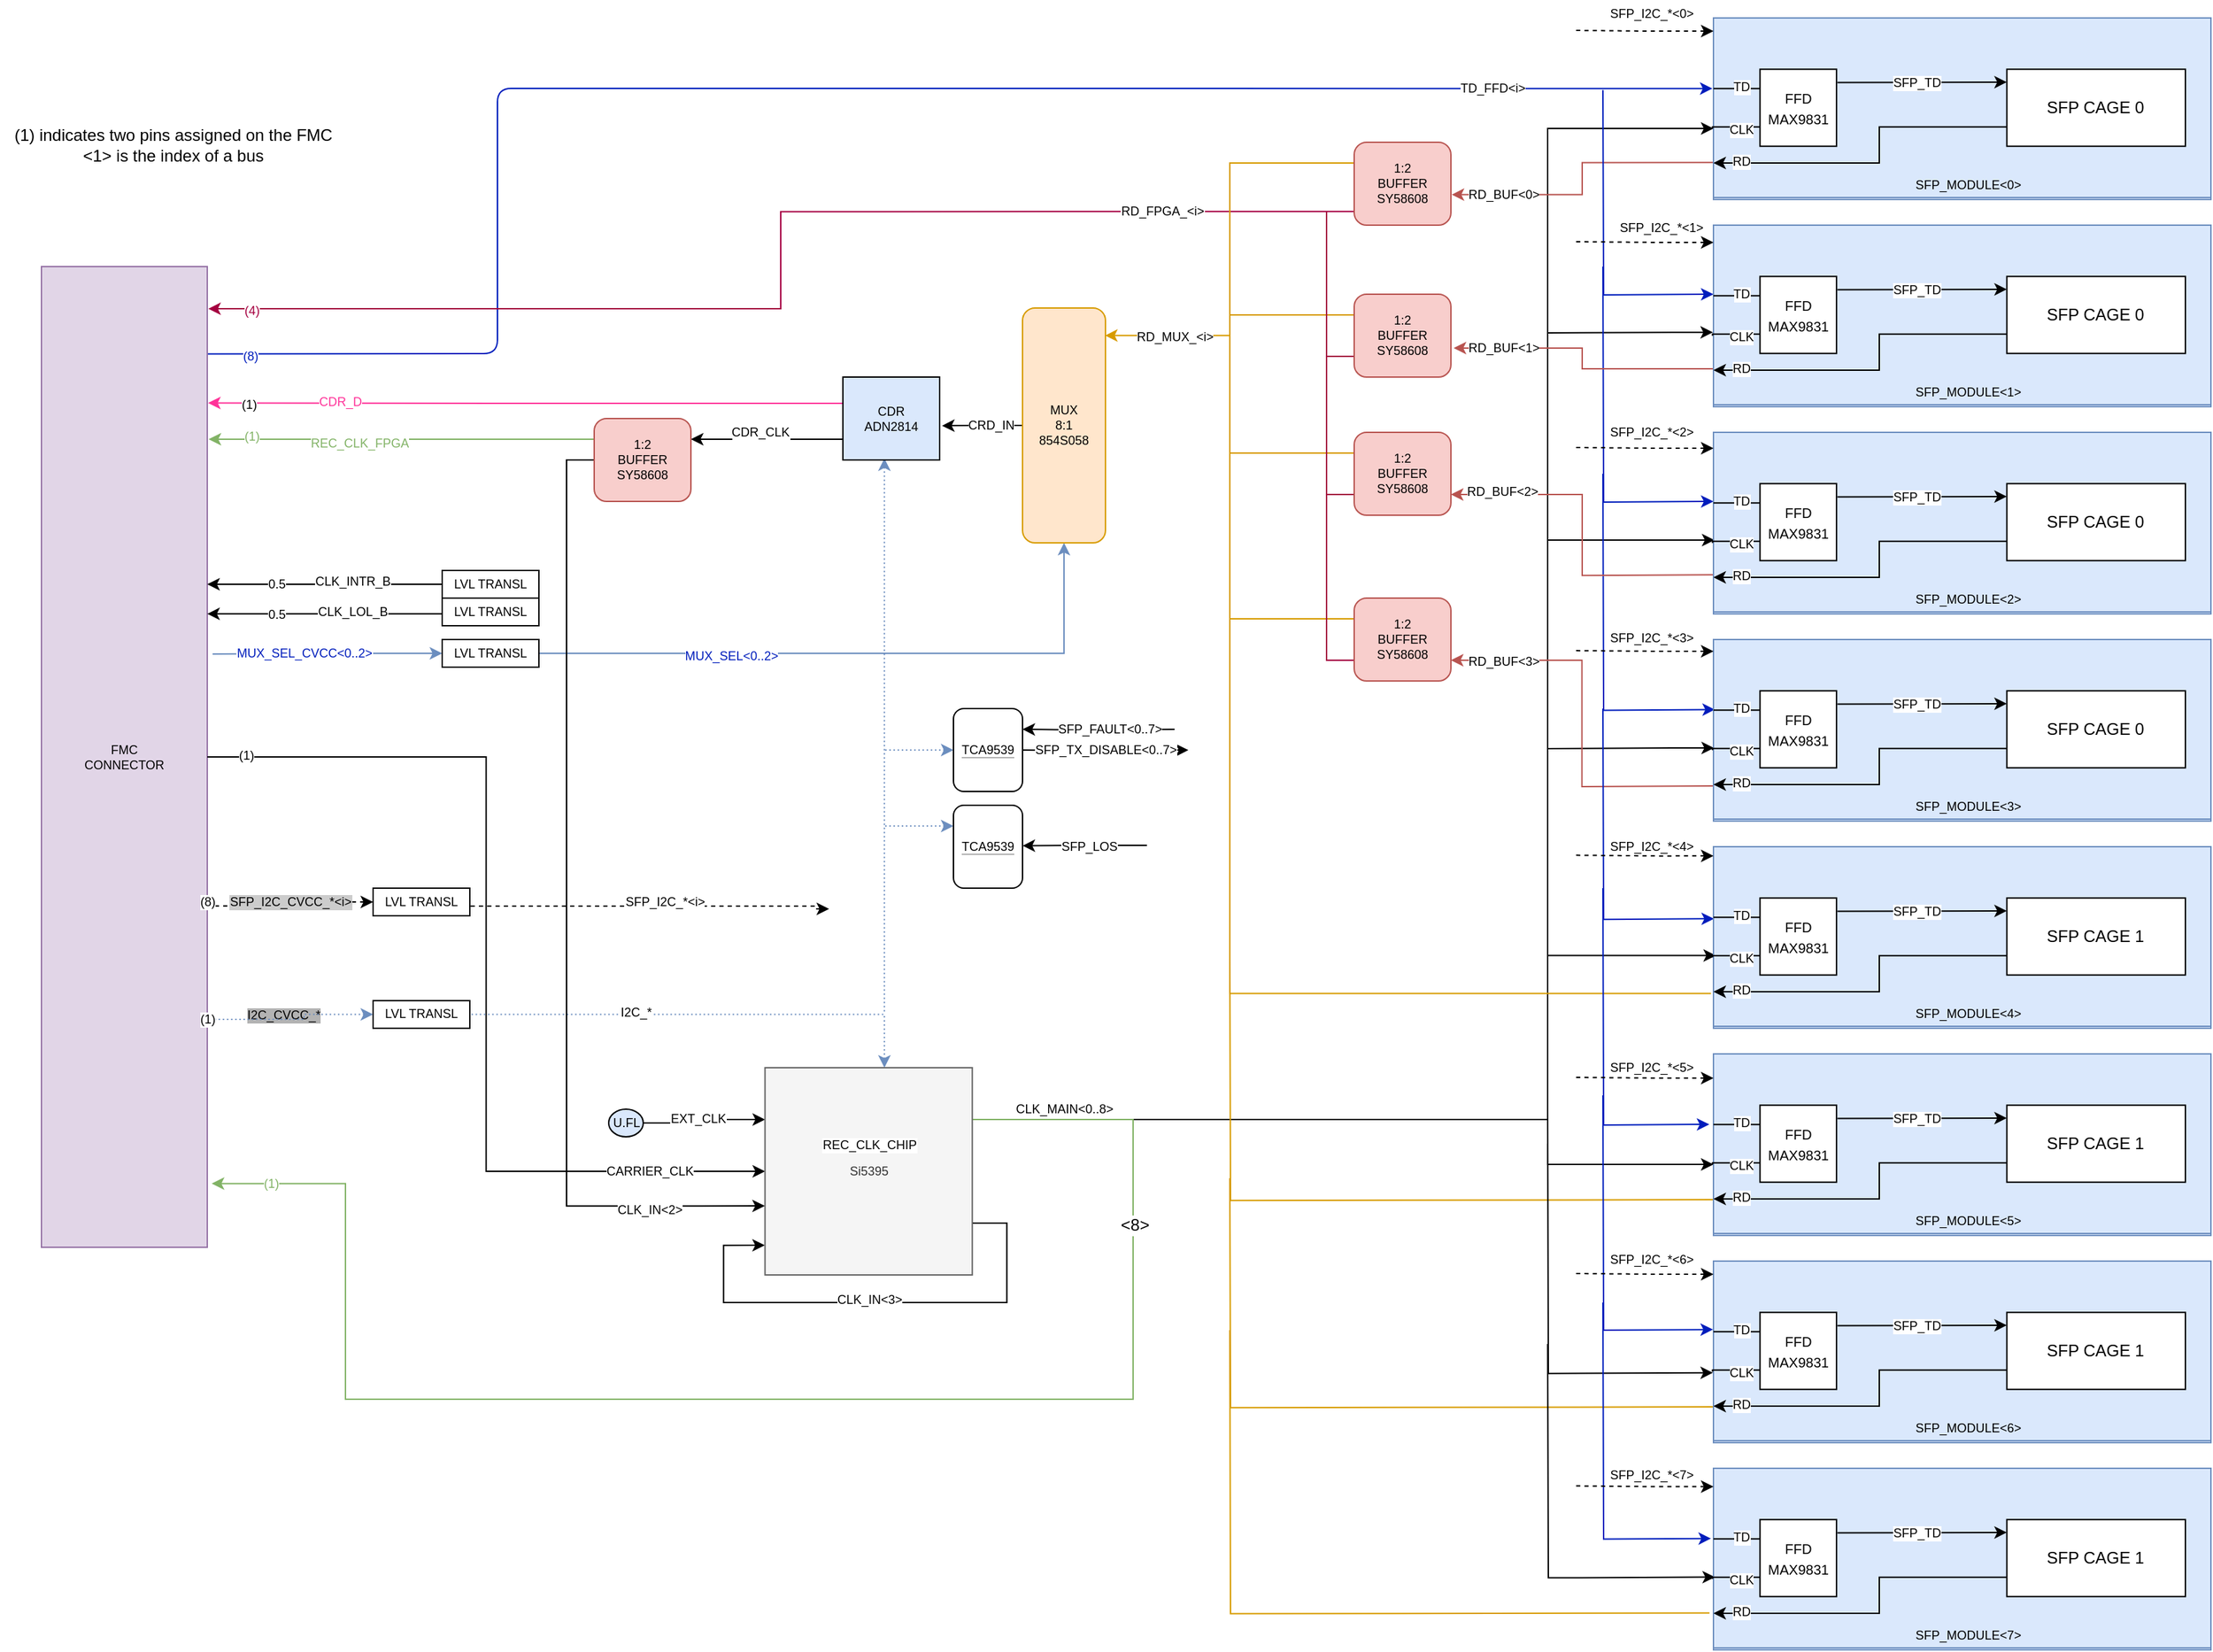 <mxfile version="12.8.1" type="device"><diagram id="VaAS3L5QbGWLlHxy4otU" name="Page-1"><mxGraphModel dx="431" dy="219" grid="1" gridSize="10" guides="1" tooltips="1" connect="1" arrows="1" fold="1" page="1" pageScale="1" pageWidth="1654" pageHeight="1169" math="0" shadow="0"><root><mxCell id="0"/><mxCell id="1" parent="0"/><mxCell id="G3ExN1xmZGSn6E9xHGdg-8" value="" style="endArrow=classic;html=1;fontSize=9;entryX=-0.002;entryY=0.393;entryDx=0;entryDy=0;entryPerimeter=0;exitX=0.997;exitY=0.089;exitDx=0;exitDy=0;exitPerimeter=0;fillColor=#0050ef;strokeColor=#001DBC;" parent="1" source="G3ExN1xmZGSn6E9xHGdg-40" target="G3ExN1xmZGSn6E9xHGdg-13" edge="1"><mxGeometry width="50" height="50" relative="1" as="geometry"><mxPoint x="510" y="81" as="sourcePoint"/><mxPoint x="1280" y="75" as="targetPoint"/><Array as="points"><mxPoint x="400" y="273"/><mxPoint x="400" y="81"/></Array></mxGeometry></mxCell><mxCell id="G3ExN1xmZGSn6E9xHGdg-9" value="TD_FFD&amp;lt;i&amp;gt;" style="text;html=1;align=center;verticalAlign=middle;resizable=0;points=[];labelBackgroundColor=#ffffff;fontSize=9;" parent="G3ExN1xmZGSn6E9xHGdg-8" vertex="1" connectable="0"><mxGeometry x="-0.25" relative="1" as="geometry"><mxPoint x="641.53" as="offset"/></mxGeometry></mxCell><mxCell id="G3ExN1xmZGSn6E9xHGdg-213" value="&lt;font color=&quot;#001dbc&quot;&gt;(8)&lt;/font&gt;" style="text;html=1;align=center;verticalAlign=middle;resizable=0;points=[];labelBackgroundColor=#ffffff;fontSize=9;" parent="G3ExN1xmZGSn6E9xHGdg-8" vertex="1" connectable="0"><mxGeometry x="-0.952" y="-2" relative="1" as="geometry"><mxPoint as="offset"/></mxGeometry></mxCell><mxCell id="G3ExN1xmZGSn6E9xHGdg-22" style="edgeStyle=orthogonalEdgeStyle;rounded=0;orthogonalLoop=1;jettySize=auto;html=1;exitX=-0.002;exitY=0.836;exitDx=0;exitDy=0;startArrow=none;startFill=0;endArrow=classic;endFill=1;fontSize=9;entryX=1.006;entryY=0.043;entryDx=0;entryDy=0;entryPerimeter=0;fillColor=#d80073;strokeColor=#A50040;exitPerimeter=0;" parent="1" source="G3ExN1xmZGSn6E9xHGdg-20" target="G3ExN1xmZGSn6E9xHGdg-40" edge="1"><mxGeometry relative="1" as="geometry"><mxPoint x="830" y="165" as="targetPoint"/></mxGeometry></mxCell><mxCell id="G3ExN1xmZGSn6E9xHGdg-25" value="RD_FPGA_&amp;lt;i&amp;gt;" style="text;html=1;align=center;verticalAlign=middle;resizable=0;points=[];labelBackgroundColor=#ffffff;fontSize=9;" parent="G3ExN1xmZGSn6E9xHGdg-22" vertex="1" connectable="0"><mxGeometry x="0.424" y="-1" relative="1" as="geometry"><mxPoint x="430.64" y="-69.51" as="offset"/></mxGeometry></mxCell><mxCell id="G3ExN1xmZGSn6E9xHGdg-212" value="&lt;font color=&quot;#a50040&quot;&gt;(4)&lt;/font&gt;" style="text;html=1;align=center;verticalAlign=middle;resizable=0;points=[];labelBackgroundColor=#ffffff;fontSize=9;" parent="G3ExN1xmZGSn6E9xHGdg-22" vertex="1" connectable="0"><mxGeometry x="0.931" y="1" relative="1" as="geometry"><mxPoint as="offset"/></mxGeometry></mxCell><mxCell id="G3ExN1xmZGSn6E9xHGdg-23" style="edgeStyle=orthogonalEdgeStyle;rounded=0;orthogonalLoop=1;jettySize=auto;html=1;exitX=0;exitY=0.25;exitDx=0;exitDy=0;startArrow=none;startFill=0;endArrow=classic;endFill=1;fontSize=9;entryX=0.995;entryY=0.117;entryDx=0;entryDy=0;entryPerimeter=0;fillColor=#ffe6cc;strokeColor=#d79b00;" parent="1" source="G3ExN1xmZGSn6E9xHGdg-20" target="G3ExN1xmZGSn6E9xHGdg-26" edge="1"><mxGeometry relative="1" as="geometry"><mxPoint x="970" y="135" as="targetPoint"/></mxGeometry></mxCell><mxCell id="G3ExN1xmZGSn6E9xHGdg-24" value="RD_MUX_&amp;lt;i&amp;gt;" style="text;html=1;align=center;verticalAlign=middle;resizable=0;points=[];labelBackgroundColor=#ffffff;fontSize=9;" parent="G3ExN1xmZGSn6E9xHGdg-23" vertex="1" connectable="0"><mxGeometry x="0.165" y="-1" relative="1" as="geometry"><mxPoint x="-39.03" y="37.26" as="offset"/></mxGeometry></mxCell><mxCell id="G3ExN1xmZGSn6E9xHGdg-20" value="1:2&lt;br&gt;BUFFER&lt;br&gt;SY58608" style="rounded=1;whiteSpace=wrap;html=1;fillColor=#f8cecc;fontSize=9;strokeColor=#b85450;" parent="1" vertex="1"><mxGeometry x="1020" y="120" width="70" height="60" as="geometry"/></mxCell><mxCell id="G3ExN1xmZGSn6E9xHGdg-34" style="edgeStyle=orthogonalEdgeStyle;rounded=0;orthogonalLoop=1;jettySize=auto;html=1;exitX=0;exitY=0.5;exitDx=0;exitDy=0;entryX=1.025;entryY=0.587;entryDx=0;entryDy=0;startArrow=none;startFill=0;endArrow=classic;endFill=1;fontSize=9;entryPerimeter=0;" parent="1" source="G3ExN1xmZGSn6E9xHGdg-26" target="G3ExN1xmZGSn6E9xHGdg-33" edge="1"><mxGeometry relative="1" as="geometry"/></mxCell><mxCell id="G3ExN1xmZGSn6E9xHGdg-35" value="CRD_IN" style="text;html=1;align=center;verticalAlign=middle;resizable=0;points=[];labelBackgroundColor=#ffffff;fontSize=9;" parent="G3ExN1xmZGSn6E9xHGdg-34" vertex="1" connectable="0"><mxGeometry x="0.233" y="-1" relative="1" as="geometry"><mxPoint x="12.14" y="1" as="offset"/></mxGeometry></mxCell><mxCell id="NjOALZvNy5y06fQEpzq--33" style="edgeStyle=orthogonalEdgeStyle;rounded=0;orthogonalLoop=1;jettySize=auto;html=1;exitX=0.5;exitY=1;exitDx=0;exitDy=0;startArrow=classic;startFill=1;endArrow=none;endFill=0;strokeColor=#6C8EBF;fontSize=9;fontColor=#82B366;" parent="1" source="G3ExN1xmZGSn6E9xHGdg-26" edge="1"><mxGeometry relative="1" as="geometry"><mxPoint x="430" y="490" as="targetPoint"/><Array as="points"><mxPoint x="810" y="490"/><mxPoint x="550" y="490"/></Array></mxGeometry></mxCell><mxCell id="NjOALZvNy5y06fQEpzq--34" value="&lt;font color=&quot;#001dbc&quot;&gt;MUX_SEL&amp;lt;0..2&amp;gt;&lt;/font&gt;" style="text;html=1;align=center;verticalAlign=middle;resizable=0;points=[];labelBackgroundColor=#ffffff;fontSize=9;fontColor=#82B366;" parent="NjOALZvNy5y06fQEpzq--33" vertex="1" connectable="0"><mxGeometry x="0.418" y="-2" relative="1" as="geometry"><mxPoint x="5.2" y="3.43" as="offset"/></mxGeometry></mxCell><mxCell id="G3ExN1xmZGSn6E9xHGdg-26" value="MUX&lt;br&gt;8:1&lt;br&gt;854S058" style="rounded=1;whiteSpace=wrap;html=1;fillColor=#ffe6cc;fontSize=9;strokeColor=#d79b00;" parent="1" vertex="1"><mxGeometry x="780" y="240" width="60" height="170" as="geometry"/></mxCell><mxCell id="G3ExN1xmZGSn6E9xHGdg-36" style="edgeStyle=orthogonalEdgeStyle;rounded=0;orthogonalLoop=1;jettySize=auto;html=1;exitX=0;exitY=0.5;exitDx=0;exitDy=0;startArrow=none;startFill=0;endArrow=classic;endFill=1;fontSize=9;entryX=1.005;entryY=0.139;entryDx=0;entryDy=0;entryPerimeter=0;strokeColor=#FF3399;" parent="1" source="G3ExN1xmZGSn6E9xHGdg-33" target="G3ExN1xmZGSn6E9xHGdg-40" edge="1"><mxGeometry relative="1" as="geometry"><mxPoint x="530" y="309.833" as="targetPoint"/><Array as="points"><mxPoint x="650" y="309"/><mxPoint x="400" y="309"/></Array></mxGeometry></mxCell><mxCell id="G3ExN1xmZGSn6E9xHGdg-38" value="CDR_D" style="text;html=1;align=center;verticalAlign=middle;resizable=0;points=[];labelBackgroundColor=#ffffff;fontSize=9;fontColor=#FF3399;" parent="G3ExN1xmZGSn6E9xHGdg-36" vertex="1" connectable="0"><mxGeometry x="0.24" y="-1" relative="1" as="geometry"><mxPoint x="-84.17" as="offset"/></mxGeometry></mxCell><mxCell id="G3ExN1xmZGSn6E9xHGdg-214" value="(1)" style="text;html=1;align=center;verticalAlign=middle;resizable=0;points=[];labelBackgroundColor=#ffffff;fontSize=9;" parent="G3ExN1xmZGSn6E9xHGdg-36" vertex="1" connectable="0"><mxGeometry x="0.875" y="1" relative="1" as="geometry"><mxPoint as="offset"/></mxGeometry></mxCell><mxCell id="G3ExN1xmZGSn6E9xHGdg-37" style="edgeStyle=orthogonalEdgeStyle;rounded=0;orthogonalLoop=1;jettySize=auto;html=1;exitX=0;exitY=0.75;exitDx=0;exitDy=0;startArrow=none;startFill=0;endArrow=classic;endFill=1;fontSize=9;entryX=1;entryY=0.25;entryDx=0;entryDy=0;" parent="1" source="G3ExN1xmZGSn6E9xHGdg-33" target="G3ExN1xmZGSn6E9xHGdg-42" edge="1"><mxGeometry relative="1" as="geometry"><mxPoint x="530" y="324.833" as="targetPoint"/><Array as="points"><mxPoint x="620" y="335"/><mxPoint x="620" y="335"/></Array></mxGeometry></mxCell><mxCell id="G3ExN1xmZGSn6E9xHGdg-39" value="CDR_CLK" style="text;html=1;align=center;verticalAlign=middle;resizable=0;points=[];labelBackgroundColor=#ffffff;fontSize=9;" parent="G3ExN1xmZGSn6E9xHGdg-37" vertex="1" connectable="0"><mxGeometry x="0.282" y="-2" relative="1" as="geometry"><mxPoint x="10.31" y="-3" as="offset"/></mxGeometry></mxCell><mxCell id="NjOALZvNy5y06fQEpzq--2" style="edgeStyle=orthogonalEdgeStyle;rounded=0;orthogonalLoop=1;jettySize=auto;html=1;exitX=0.429;exitY=0.981;exitDx=0;exitDy=0;fontSize=9;dashed=1;startArrow=classic;startFill=1;endArrow=none;endFill=0;strokeColor=#6C8EBF;dashPattern=1 2;exitPerimeter=0;" parent="1" source="G3ExN1xmZGSn6E9xHGdg-33" edge="1"><mxGeometry relative="1" as="geometry"><mxPoint x="680" y="750" as="targetPoint"/><Array as="points"><mxPoint x="680" y="750"/></Array></mxGeometry></mxCell><mxCell id="G3ExN1xmZGSn6E9xHGdg-33" value="CDR&lt;br&gt;ADN2814" style="rounded=0;whiteSpace=wrap;html=1;fillColor=#DAE8FC;fontSize=9;" parent="1" vertex="1"><mxGeometry x="650" y="290" width="70" height="60" as="geometry"/></mxCell><mxCell id="G3ExN1xmZGSn6E9xHGdg-40" value="FMC&lt;br&gt;CONNECTOR" style="rounded=0;whiteSpace=wrap;html=1;fillColor=#e1d5e7;fontSize=9;strokeColor=#9673a6;" parent="1" vertex="1"><mxGeometry x="70" y="210" width="120" height="710" as="geometry"/></mxCell><mxCell id="G3ExN1xmZGSn6E9xHGdg-48" style="edgeStyle=orthogonalEdgeStyle;rounded=0;orthogonalLoop=1;jettySize=auto;html=1;exitX=1;exitY=0.75;exitDx=0;exitDy=0;startArrow=none;startFill=0;endArrow=classic;endFill=1;fontSize=9;entryX=-0.001;entryY=0.857;entryDx=0;entryDy=0;entryPerimeter=0;" parent="1" source="G3ExN1xmZGSn6E9xHGdg-41" target="G3ExN1xmZGSn6E9xHGdg-41" edge="1"><mxGeometry relative="1" as="geometry"><mxPoint x="593.64" y="920" as="targetPoint"/><Array as="points"><mxPoint x="768.64" y="903"/><mxPoint x="768.64" y="960"/><mxPoint x="563.64" y="960"/><mxPoint x="563.64" y="919"/></Array></mxGeometry></mxCell><mxCell id="G3ExN1xmZGSn6E9xHGdg-49" value="CLK_IN&amp;lt;3&amp;gt;" style="text;html=1;align=center;verticalAlign=middle;resizable=0;points=[];labelBackgroundColor=#ffffff;fontSize=9;" parent="G3ExN1xmZGSn6E9xHGdg-48" vertex="1" connectable="0"><mxGeometry x="0.182" y="-2" relative="1" as="geometry"><mxPoint x="29.87" as="offset"/></mxGeometry></mxCell><mxCell id="G3ExN1xmZGSn6E9xHGdg-50" style="edgeStyle=orthogonalEdgeStyle;rounded=0;orthogonalLoop=1;jettySize=auto;html=1;exitX=1;exitY=0.25;exitDx=0;exitDy=0;startArrow=none;startFill=0;endArrow=classic;endFill=1;fontSize=9;" parent="1" source="G3ExN1xmZGSn6E9xHGdg-41" target="G3ExN1xmZGSn6E9xHGdg-13" edge="1"><mxGeometry relative="1" as="geometry"><mxPoint x="1260" y="110" as="targetPoint"/><Array as="points"><mxPoint x="1160" y="828"/><mxPoint x="1160" y="110"/></Array></mxGeometry></mxCell><mxCell id="G3ExN1xmZGSn6E9xHGdg-51" value="CLK_MAIN&amp;lt;0..8&amp;gt;" style="text;html=1;align=center;verticalAlign=middle;resizable=0;points=[];labelBackgroundColor=#ffffff;fontSize=9;" parent="G3ExN1xmZGSn6E9xHGdg-50" vertex="1" connectable="0"><mxGeometry x="-0.295" y="-2" relative="1" as="geometry"><mxPoint x="-352" y="18.14" as="offset"/></mxGeometry></mxCell><mxCell id="G3ExN1xmZGSn6E9xHGdg-52" style="edgeStyle=orthogonalEdgeStyle;rounded=0;orthogonalLoop=1;jettySize=auto;html=1;exitX=0;exitY=0.25;exitDx=0;exitDy=0;startArrow=classic;startFill=1;endArrow=none;endFill=0;fontSize=9;entryX=1;entryY=0.5;entryDx=0;entryDy=0;" parent="1" source="G3ExN1xmZGSn6E9xHGdg-41" target="G3ExN1xmZGSn6E9xHGdg-57" edge="1"><mxGeometry relative="1" as="geometry"><mxPoint x="453.64" y="827.207" as="targetPoint"/></mxGeometry></mxCell><mxCell id="G3ExN1xmZGSn6E9xHGdg-53" value="EXT_CLK" style="text;html=1;align=center;verticalAlign=middle;resizable=0;points=[];labelBackgroundColor=#ffffff;fontSize=9;" parent="G3ExN1xmZGSn6E9xHGdg-52" vertex="1" connectable="0"><mxGeometry x="0.137" y="-3" relative="1" as="geometry"><mxPoint as="offset"/></mxGeometry></mxCell><mxCell id="G3ExN1xmZGSn6E9xHGdg-55" style="edgeStyle=orthogonalEdgeStyle;rounded=0;orthogonalLoop=1;jettySize=auto;html=1;exitX=0;exitY=0.5;exitDx=0;exitDy=0;entryX=1;entryY=0.5;entryDx=0;entryDy=0;startArrow=classic;startFill=1;endArrow=none;endFill=0;fontSize=9;" parent="1" source="G3ExN1xmZGSn6E9xHGdg-41" target="G3ExN1xmZGSn6E9xHGdg-40" edge="1"><mxGeometry relative="1" as="geometry"/></mxCell><mxCell id="G3ExN1xmZGSn6E9xHGdg-56" value="CARRIER_CLK" style="text;html=1;align=center;verticalAlign=middle;resizable=0;points=[];labelBackgroundColor=#ffffff;fontSize=9;" parent="G3ExN1xmZGSn6E9xHGdg-55" vertex="1" connectable="0"><mxGeometry x="-0.719" y="2" relative="1" as="geometry"><mxPoint x="15.36" y="-2" as="offset"/></mxGeometry></mxCell><mxCell id="G3ExN1xmZGSn6E9xHGdg-216" value="(1)" style="text;html=1;align=center;verticalAlign=middle;resizable=0;points=[];labelBackgroundColor=#ffffff;fontSize=9;" parent="G3ExN1xmZGSn6E9xHGdg-55" vertex="1" connectable="0"><mxGeometry x="0.922" y="-1" relative="1" as="geometry"><mxPoint as="offset"/></mxGeometry></mxCell><mxCell id="G3ExN1xmZGSn6E9xHGdg-217" style="edgeStyle=orthogonalEdgeStyle;rounded=0;orthogonalLoop=1;jettySize=auto;html=1;exitX=0.576;exitY=0;exitDx=0;exitDy=0;startArrow=classic;startFill=1;endArrow=none;endFill=0;fontSize=9;entryX=1;entryY=0.5;entryDx=0;entryDy=0;dashed=1;dashPattern=1 2;fillColor=#dae8fc;strokeColor=#6C8EBF;exitPerimeter=0;" parent="1" source="G3ExN1xmZGSn6E9xHGdg-41" target="NjOALZvNy5y06fQEpzq--18" edge="1"><mxGeometry relative="1" as="geometry"><mxPoint x="210" y="766" as="targetPoint"/><Array as="points"><mxPoint x="680" y="751"/></Array></mxGeometry></mxCell><mxCell id="G3ExN1xmZGSn6E9xHGdg-218" value="I2C_CVCC_*" style="text;html=1;align=center;verticalAlign=middle;resizable=0;points=[];labelBackgroundColor=#B3B3B3;fontSize=9;" parent="G3ExN1xmZGSn6E9xHGdg-217" vertex="1" connectable="0"><mxGeometry x="0.772" y="-2" relative="1" as="geometry"><mxPoint x="-173.57" y="2.43" as="offset"/></mxGeometry></mxCell><mxCell id="G3ExN1xmZGSn6E9xHGdg-329" style="edgeStyle=orthogonalEdgeStyle;rounded=0;orthogonalLoop=1;jettySize=auto;html=1;startArrow=none;startFill=0;endArrow=classic;endFill=1;fontSize=9;entryX=1.027;entryY=0.935;entryDx=0;entryDy=0;entryPerimeter=0;fillColor=#d5e8d4;strokeColor=#82B366;exitX=1;exitY=0.25;exitDx=0;exitDy=0;" parent="1" source="G3ExN1xmZGSn6E9xHGdg-41" target="G3ExN1xmZGSn6E9xHGdg-40" edge="1"><mxGeometry relative="1" as="geometry"><mxPoint x="770" y="1040.8" as="targetPoint"/><Array as="points"><mxPoint x="860" y="828"/><mxPoint x="860" y="1030"/><mxPoint x="290" y="1030"/><mxPoint x="290" y="874"/></Array><mxPoint x="860" y="830" as="sourcePoint"/></mxGeometry></mxCell><mxCell id="PSSSqflKjVtvHZ0-TrTZ-28" value="&amp;lt;8&amp;gt;" style="text;html=1;align=center;verticalAlign=middle;resizable=0;points=[];labelBackgroundColor=#ffffff;" parent="G3ExN1xmZGSn6E9xHGdg-329" vertex="1" connectable="0"><mxGeometry x="-0.663" y="1" relative="1" as="geometry"><mxPoint as="offset"/></mxGeometry></mxCell><mxCell id="PSSSqflKjVtvHZ0-TrTZ-29" value="(1)" style="text;html=1;align=center;verticalAlign=middle;resizable=0;points=[];labelBackgroundColor=#ffffff;fontSize=9;fontColor=#82B366;" parent="G3ExN1xmZGSn6E9xHGdg-329" vertex="1" connectable="0"><mxGeometry x="0.925" relative="1" as="geometry"><mxPoint as="offset"/></mxGeometry></mxCell><mxCell id="G3ExN1xmZGSn6E9xHGdg-41" value="Si5395" style="whiteSpace=wrap;html=1;aspect=fixed;fillColor=#f5f5f5;fontSize=9;strokeColor=#666666;fontColor=#333333;" parent="1" vertex="1"><mxGeometry x="593.64" y="790" width="150" height="150" as="geometry"/></mxCell><mxCell id="G3ExN1xmZGSn6E9xHGdg-43" style="edgeStyle=orthogonalEdgeStyle;rounded=0;orthogonalLoop=1;jettySize=auto;html=1;exitX=0;exitY=0.25;exitDx=0;exitDy=0;startArrow=none;startFill=0;endArrow=classic;endFill=1;fontSize=9;fillColor=#d5e8d4;strokeColor=#82B366;" parent="1" source="G3ExN1xmZGSn6E9xHGdg-42" edge="1"><mxGeometry relative="1" as="geometry"><mxPoint x="191" y="335" as="targetPoint"/></mxGeometry></mxCell><mxCell id="G3ExN1xmZGSn6E9xHGdg-45" value="REC_CLK_FPGA" style="text;html=1;align=center;verticalAlign=middle;resizable=0;points=[];labelBackgroundColor=#ffffff;fontSize=9;fontColor=#82B366;" parent="G3ExN1xmZGSn6E9xHGdg-43" vertex="1" connectable="0"><mxGeometry x="0.088" y="2" relative="1" as="geometry"><mxPoint x="-18.33" as="offset"/></mxGeometry></mxCell><mxCell id="G3ExN1xmZGSn6E9xHGdg-215" value="(1)" style="text;html=1;align=center;verticalAlign=middle;resizable=0;points=[];labelBackgroundColor=#ffffff;fontSize=9;fontColor=#82B366;" parent="G3ExN1xmZGSn6E9xHGdg-43" vertex="1" connectable="0"><mxGeometry x="0.781" y="-2" relative="1" as="geometry"><mxPoint as="offset"/></mxGeometry></mxCell><mxCell id="G3ExN1xmZGSn6E9xHGdg-44" style="edgeStyle=orthogonalEdgeStyle;rounded=0;orthogonalLoop=1;jettySize=auto;html=1;exitX=0;exitY=0.5;exitDx=0;exitDy=0;entryX=-0.001;entryY=0.667;entryDx=0;entryDy=0;startArrow=none;startFill=0;endArrow=classic;endFill=1;fontSize=9;entryPerimeter=0;" parent="1" source="G3ExN1xmZGSn6E9xHGdg-42" target="G3ExN1xmZGSn6E9xHGdg-41" edge="1"><mxGeometry relative="1" as="geometry"/></mxCell><mxCell id="G3ExN1xmZGSn6E9xHGdg-46" value="REC_CLK_CHIP" style="text;html=1;align=center;verticalAlign=middle;resizable=0;points=[];labelBackgroundColor=#ffffff;fontSize=9;" parent="G3ExN1xmZGSn6E9xHGdg-44" vertex="1" connectable="0"><mxGeometry x="-0.029" y="-2" relative="1" as="geometry"><mxPoint x="220.67" y="174.34" as="offset"/></mxGeometry></mxCell><mxCell id="NjOALZvNy5y06fQEpzq--1" value="CLK_IN&amp;lt;2&amp;gt;" style="text;html=1;align=center;verticalAlign=middle;resizable=0;points=[];labelBackgroundColor=#ffffff;fontSize=9;" parent="G3ExN1xmZGSn6E9xHGdg-44" vertex="1" connectable="0"><mxGeometry x="0.763" y="-3" relative="1" as="geometry"><mxPoint as="offset"/></mxGeometry></mxCell><mxCell id="G3ExN1xmZGSn6E9xHGdg-42" value="1:2&lt;br&gt;BUFFER&lt;br&gt;SY58608" style="rounded=1;whiteSpace=wrap;html=1;fillColor=#f8cecc;fontSize=9;strokeColor=#b85450;" parent="1" vertex="1"><mxGeometry x="470" y="320" width="70" height="60" as="geometry"/></mxCell><mxCell id="G3ExN1xmZGSn6E9xHGdg-57" value="U.FL" style="ellipse;whiteSpace=wrap;html=1;fillColor=#DAE8FC;fontSize=9;" parent="1" vertex="1"><mxGeometry x="480.5" y="820" width="25" height="20" as="geometry"/></mxCell><mxCell id="G3ExN1xmZGSn6E9xHGdg-58" style="edgeStyle=orthogonalEdgeStyle;rounded=0;orthogonalLoop=1;jettySize=auto;html=1;exitX=-0.001;exitY=0.805;exitDx=0;exitDy=0;entryX=1.008;entryY=0.632;entryDx=0;entryDy=0;entryPerimeter=0;startArrow=none;startFill=0;endArrow=classic;endFill=1;fontSize=9;exitPerimeter=0;fillColor=#f8cecc;strokeColor=#b85450;" parent="1" source="G3ExN1xmZGSn6E9xHGdg-13" target="G3ExN1xmZGSn6E9xHGdg-20" edge="1"><mxGeometry relative="1" as="geometry"/></mxCell><mxCell id="G3ExN1xmZGSn6E9xHGdg-59" value="RD_BUF&amp;lt;0&amp;gt;" style="text;html=1;align=center;verticalAlign=middle;resizable=0;points=[];labelBackgroundColor=#ffffff;fontSize=9;" parent="G3ExN1xmZGSn6E9xHGdg-58" vertex="1" connectable="0"><mxGeometry x="0.651" relative="1" as="geometry"><mxPoint as="offset"/></mxGeometry></mxCell><mxCell id="G3ExN1xmZGSn6E9xHGdg-124" style="edgeStyle=orthogonalEdgeStyle;rounded=0;orthogonalLoop=1;jettySize=auto;html=1;exitX=-0.001;exitY=0.597;exitDx=0;exitDy=0;startArrow=classic;startFill=1;endArrow=none;endFill=0;fontSize=9;exitPerimeter=0;" parent="1" edge="1"><mxGeometry relative="1" as="geometry"><mxPoint x="1160" y="258" as="targetPoint"/><mxPoint x="1279.64" y="257.61" as="sourcePoint"/><Array as="points"><mxPoint x="1250" y="258"/><mxPoint x="1220" y="258"/></Array></mxGeometry></mxCell><mxCell id="G3ExN1xmZGSn6E9xHGdg-125" style="edgeStyle=orthogonalEdgeStyle;rounded=0;orthogonalLoop=1;jettySize=auto;html=1;exitX=0.002;exitY=0.6;exitDx=0;exitDy=0;startArrow=classic;startFill=1;endArrow=none;endFill=0;fontSize=9;exitPerimeter=0;" parent="1" edge="1"><mxGeometry relative="1" as="geometry"><mxPoint x="1160" y="408" as="targetPoint"/><mxPoint x="1280.72" y="408.0" as="sourcePoint"/><Array as="points"><mxPoint x="1220" y="408"/></Array></mxGeometry></mxCell><mxCell id="G3ExN1xmZGSn6E9xHGdg-126" style="edgeStyle=orthogonalEdgeStyle;rounded=0;orthogonalLoop=1;jettySize=auto;html=1;exitX=0.001;exitY=0.604;exitDx=0;exitDy=0;startArrow=classic;startFill=1;endArrow=none;endFill=0;fontSize=9;exitPerimeter=0;" parent="1" edge="1"><mxGeometry relative="1" as="geometry"><mxPoint x="1160" y="559" as="targetPoint"/><mxPoint x="1280.36" y="558.52" as="sourcePoint"/><Array as="points"><mxPoint x="1250" y="559"/><mxPoint x="1220" y="559"/></Array></mxGeometry></mxCell><mxCell id="G3ExN1xmZGSn6E9xHGdg-127" style="edgeStyle=orthogonalEdgeStyle;rounded=0;orthogonalLoop=1;jettySize=auto;html=1;startArrow=classic;startFill=1;endArrow=none;endFill=0;fontSize=9;fillColor=#0050ef;strokeColor=#001DBC;" parent="1" edge="1"><mxGeometry relative="1" as="geometry"><mxPoint x="1200" y="82.286" as="targetPoint"/><mxPoint x="1280" y="230" as="sourcePoint"/></mxGeometry></mxCell><mxCell id="G3ExN1xmZGSn6E9xHGdg-128" style="edgeStyle=orthogonalEdgeStyle;rounded=0;orthogonalLoop=1;jettySize=auto;html=1;startArrow=classic;startFill=1;endArrow=none;endFill=0;fontSize=9;fillColor=#0050ef;strokeColor=#001DBC;" parent="1" edge="1"><mxGeometry relative="1" as="geometry"><mxPoint x="1200" y="210" as="targetPoint"/><mxPoint x="1280" y="380" as="sourcePoint"/></mxGeometry></mxCell><mxCell id="G3ExN1xmZGSn6E9xHGdg-129" style="edgeStyle=orthogonalEdgeStyle;rounded=0;orthogonalLoop=1;jettySize=auto;html=1;exitX=0.003;exitY=0.39;exitDx=0;exitDy=0;startArrow=classic;startFill=1;endArrow=none;endFill=0;fontSize=9;exitPerimeter=0;fillColor=#0050ef;strokeColor=#001DBC;" parent="1" edge="1"><mxGeometry relative="1" as="geometry"><mxPoint x="1200" y="360" as="targetPoint"/><mxPoint x="1281.08" y="530.7" as="sourcePoint"/></mxGeometry></mxCell><mxCell id="G3ExN1xmZGSn6E9xHGdg-138" style="edgeStyle=orthogonalEdgeStyle;rounded=0;orthogonalLoop=1;jettySize=auto;html=1;exitX=0;exitY=0.25;exitDx=0;exitDy=0;startArrow=none;startFill=0;endArrow=none;endFill=0;fontSize=9;fillColor=#ffe6cc;strokeColor=#d79b00;" parent="1" source="G3ExN1xmZGSn6E9xHGdg-131" edge="1"><mxGeometry relative="1" as="geometry"><mxPoint x="930" y="245" as="targetPoint"/></mxGeometry></mxCell><mxCell id="G3ExN1xmZGSn6E9xHGdg-143" style="edgeStyle=orthogonalEdgeStyle;rounded=0;orthogonalLoop=1;jettySize=auto;html=1;exitX=0;exitY=0.75;exitDx=0;exitDy=0;startArrow=none;startFill=0;endArrow=none;endFill=0;fontSize=9;fillColor=#d80073;strokeColor=#A50040;" parent="1" source="G3ExN1xmZGSn6E9xHGdg-131" edge="1"><mxGeometry relative="1" as="geometry"><mxPoint x="1000" y="170" as="targetPoint"/></mxGeometry></mxCell><mxCell id="G3ExN1xmZGSn6E9xHGdg-131" value="1:2&lt;br&gt;BUFFER&lt;br&gt;SY58608" style="rounded=1;whiteSpace=wrap;html=1;fillColor=#f8cecc;fontSize=9;strokeColor=#b85450;" parent="1" vertex="1"><mxGeometry x="1020" y="230" width="70" height="60" as="geometry"/></mxCell><mxCell id="G3ExN1xmZGSn6E9xHGdg-137" style="edgeStyle=orthogonalEdgeStyle;rounded=0;orthogonalLoop=1;jettySize=auto;html=1;exitX=0;exitY=0.25;exitDx=0;exitDy=0;startArrow=none;startFill=0;endArrow=none;endFill=0;fontSize=9;fillColor=#ffe6cc;strokeColor=#d79b00;" parent="1" source="G3ExN1xmZGSn6E9xHGdg-132" edge="1"><mxGeometry relative="1" as="geometry"><mxPoint x="930" y="345" as="targetPoint"/></mxGeometry></mxCell><mxCell id="G3ExN1xmZGSn6E9xHGdg-144" style="edgeStyle=orthogonalEdgeStyle;rounded=0;orthogonalLoop=1;jettySize=auto;html=1;exitX=0;exitY=0.75;exitDx=0;exitDy=0;startArrow=none;startFill=0;endArrow=none;endFill=0;fontSize=9;fillColor=#d80073;strokeColor=#A50040;" parent="1" source="G3ExN1xmZGSn6E9xHGdg-132" edge="1"><mxGeometry relative="1" as="geometry"><mxPoint x="1000" y="260" as="targetPoint"/></mxGeometry></mxCell><mxCell id="G3ExN1xmZGSn6E9xHGdg-132" value="1:2&lt;br&gt;BUFFER&lt;br&gt;SY58608" style="rounded=1;whiteSpace=wrap;html=1;fillColor=#f8cecc;fontSize=9;strokeColor=#b85450;" parent="1" vertex="1"><mxGeometry x="1020" y="330" width="70" height="60" as="geometry"/></mxCell><mxCell id="G3ExN1xmZGSn6E9xHGdg-136" style="edgeStyle=orthogonalEdgeStyle;rounded=0;orthogonalLoop=1;jettySize=auto;html=1;exitX=0;exitY=0.25;exitDx=0;exitDy=0;startArrow=none;startFill=0;endArrow=none;endFill=0;fontSize=9;fillColor=#ffe6cc;strokeColor=#d79b00;" parent="1" source="G3ExN1xmZGSn6E9xHGdg-133" edge="1"><mxGeometry relative="1" as="geometry"><mxPoint x="930" y="260" as="targetPoint"/><Array as="points"><mxPoint x="930" y="465"/><mxPoint x="930" y="260"/></Array></mxGeometry></mxCell><mxCell id="G3ExN1xmZGSn6E9xHGdg-145" style="edgeStyle=orthogonalEdgeStyle;rounded=0;orthogonalLoop=1;jettySize=auto;html=1;exitX=0;exitY=0.75;exitDx=0;exitDy=0;startArrow=none;startFill=0;endArrow=none;endFill=0;fontSize=9;fillColor=#d80073;strokeColor=#A50040;" parent="1" source="G3ExN1xmZGSn6E9xHGdg-133" edge="1"><mxGeometry relative="1" as="geometry"><mxPoint x="1000" y="370" as="targetPoint"/></mxGeometry></mxCell><mxCell id="G3ExN1xmZGSn6E9xHGdg-133" value="1:2&lt;br&gt;BUFFER&lt;br&gt;SY58608" style="rounded=1;whiteSpace=wrap;html=1;fillColor=#f8cecc;fontSize=9;strokeColor=#b85450;" parent="1" vertex="1"><mxGeometry x="1020" y="450" width="70" height="60" as="geometry"/></mxCell><mxCell id="G3ExN1xmZGSn6E9xHGdg-139" style="edgeStyle=orthogonalEdgeStyle;rounded=0;orthogonalLoop=1;jettySize=auto;html=1;startArrow=none;startFill=0;endArrow=classic;endFill=1;fontSize=9;fillColor=#f8cecc;strokeColor=#b85450;" parent="1" source="G3ExN1xmZGSn6E9xHGdg-227" edge="1"><mxGeometry relative="1" as="geometry"><mxPoint x="1277.84" y="284.13" as="sourcePoint"/><mxPoint x="1092" y="269" as="targetPoint"/><Array as="points"><mxPoint x="1185" y="284"/><mxPoint x="1185" y="269"/></Array></mxGeometry></mxCell><mxCell id="G3ExN1xmZGSn6E9xHGdg-146" value="RD_BUF&amp;lt;1&amp;gt;" style="text;html=1;align=center;verticalAlign=middle;resizable=0;points=[];labelBackgroundColor=#ffffff;fontSize=9;" parent="G3ExN1xmZGSn6E9xHGdg-139" vertex="1" connectable="0"><mxGeometry x="0.747" relative="1" as="geometry"><mxPoint x="9.914" as="offset"/></mxGeometry></mxCell><mxCell id="G3ExN1xmZGSn6E9xHGdg-140" style="edgeStyle=orthogonalEdgeStyle;rounded=0;orthogonalLoop=1;jettySize=auto;html=1;exitX=0;exitY=0.793;exitDx=0;exitDy=0;entryX=1;entryY=0.75;entryDx=0;entryDy=0;startArrow=none;startFill=0;endArrow=classic;endFill=1;fontSize=9;exitPerimeter=0;fillColor=#f8cecc;strokeColor=#b85450;" parent="1" target="G3ExN1xmZGSn6E9xHGdg-132" edge="1"><mxGeometry relative="1" as="geometry"><mxPoint x="1280" y="433.09" as="sourcePoint"/></mxGeometry></mxCell><mxCell id="G3ExN1xmZGSn6E9xHGdg-147" value="RD_BUF&amp;lt;2&amp;gt;" style="text;html=1;align=center;verticalAlign=middle;resizable=0;points=[];labelBackgroundColor=#ffffff;fontSize=9;" parent="G3ExN1xmZGSn6E9xHGdg-140" vertex="1" connectable="0"><mxGeometry x="0.825" y="-2" relative="1" as="geometry"><mxPoint x="15.583" as="offset"/></mxGeometry></mxCell><mxCell id="G3ExN1xmZGSn6E9xHGdg-142" style="edgeStyle=orthogonalEdgeStyle;rounded=0;orthogonalLoop=1;jettySize=auto;html=1;exitX=-0.001;exitY=0.815;exitDx=0;exitDy=0;entryX=1;entryY=0.75;entryDx=0;entryDy=0;startArrow=none;startFill=0;endArrow=classic;endFill=1;fontSize=9;exitPerimeter=0;fillColor=#f8cecc;strokeColor=#b85450;" parent="1" target="G3ExN1xmZGSn6E9xHGdg-133" edge="1"><mxGeometry relative="1" as="geometry"><mxPoint x="1279.64" y="585.95" as="sourcePoint"/></mxGeometry></mxCell><mxCell id="G3ExN1xmZGSn6E9xHGdg-148" value="RD_BUF&amp;lt;3&amp;gt;" style="text;html=1;align=center;verticalAlign=middle;resizable=0;points=[];labelBackgroundColor=#ffffff;fontSize=9;" parent="G3ExN1xmZGSn6E9xHGdg-142" vertex="1" connectable="0"><mxGeometry x="0.821" y="1" relative="1" as="geometry"><mxPoint x="12.171" as="offset"/></mxGeometry></mxCell><mxCell id="G3ExN1xmZGSn6E9xHGdg-198" style="edgeStyle=orthogonalEdgeStyle;rounded=0;orthogonalLoop=1;jettySize=auto;html=1;exitX=-0.005;exitY=0.817;exitDx=0;exitDy=0;startArrow=none;startFill=0;endArrow=none;endFill=0;fontSize=9;exitPerimeter=0;fillColor=#ffe6cc;strokeColor=#d79b00;" parent="1" edge="1"><mxGeometry relative="1" as="geometry"><mxPoint x="930" y="350" as="targetPoint"/><mxPoint x="1278.2" y="736.21" as="sourcePoint"/><Array as="points"><mxPoint x="930" y="736"/></Array></mxGeometry></mxCell><mxCell id="G3ExN1xmZGSn6E9xHGdg-199" style="edgeStyle=orthogonalEdgeStyle;rounded=0;orthogonalLoop=1;jettySize=auto;html=1;exitX=0.001;exitY=0.812;exitDx=0;exitDy=0;startArrow=none;startFill=0;endArrow=none;endFill=0;fontSize=9;fillColor=#ffe6cc;strokeColor=#d79b00;exitPerimeter=0;" parent="1" edge="1"><mxGeometry relative="1" as="geometry"><mxPoint x="930" y="710" as="targetPoint"/><mxPoint x="1280.36" y="885.56" as="sourcePoint"/></mxGeometry></mxCell><mxCell id="G3ExN1xmZGSn6E9xHGdg-200" style="edgeStyle=orthogonalEdgeStyle;rounded=0;orthogonalLoop=1;jettySize=auto;html=1;exitX=0.005;exitY=0.812;exitDx=0;exitDy=0;startArrow=none;startFill=0;endArrow=none;endFill=0;fontSize=9;fillColor=#ffe6cc;strokeColor=#d79b00;exitPerimeter=0;" parent="1" edge="1"><mxGeometry relative="1" as="geometry"><mxPoint x="930" y="870" as="targetPoint"/><mxPoint x="1281.8" y="1035.56" as="sourcePoint"/></mxGeometry></mxCell><mxCell id="G3ExN1xmZGSn6E9xHGdg-201" style="edgeStyle=orthogonalEdgeStyle;rounded=0;orthogonalLoop=1;jettySize=auto;html=1;exitX=-0.008;exitY=0.806;exitDx=0;exitDy=0;startArrow=none;startFill=0;endArrow=none;endFill=0;fontSize=9;fillColor=#ffe6cc;strokeColor=#d79b00;exitPerimeter=0;" parent="1" edge="1"><mxGeometry relative="1" as="geometry"><mxPoint x="930" y="980" as="targetPoint"/><mxPoint x="1277.12" y="1184.78" as="sourcePoint"/></mxGeometry></mxCell><mxCell id="G3ExN1xmZGSn6E9xHGdg-202" style="edgeStyle=orthogonalEdgeStyle;rounded=0;orthogonalLoop=1;jettySize=auto;html=1;exitX=0.005;exitY=0.606;exitDx=0;exitDy=0;startArrow=classic;startFill=1;endArrow=none;endFill=0;fontSize=9;exitPerimeter=0;" parent="1" edge="1"><mxGeometry relative="1" as="geometry"><mxPoint x="1160" y="694.833" as="targetPoint"/><mxPoint x="1281.8" y="708.78" as="sourcePoint"/><Array as="points"><mxPoint x="1160" y="709"/></Array></mxGeometry></mxCell><mxCell id="G3ExN1xmZGSn6E9xHGdg-205" style="edgeStyle=orthogonalEdgeStyle;rounded=0;orthogonalLoop=1;jettySize=auto;html=1;startArrow=classic;startFill=1;endArrow=none;endFill=0;fontSize=9;" parent="1" edge="1"><mxGeometry relative="1" as="geometry"><mxPoint x="1160" y="845" as="targetPoint"/><mxPoint x="1280" y="860" as="sourcePoint"/><Array as="points"><mxPoint x="1160" y="860"/></Array></mxGeometry></mxCell><mxCell id="G3ExN1xmZGSn6E9xHGdg-206" style="edgeStyle=orthogonalEdgeStyle;rounded=0;orthogonalLoop=1;jettySize=auto;html=1;exitX=-0.001;exitY=0.622;exitDx=0;exitDy=0;startArrow=classic;startFill=1;endArrow=none;endFill=0;fontSize=9;exitPerimeter=0;" parent="1" edge="1"><mxGeometry relative="1" as="geometry"><mxPoint x="1160" y="820" as="targetPoint"/><mxPoint x="1279.64" y="1010.86" as="sourcePoint"/></mxGeometry></mxCell><mxCell id="G3ExN1xmZGSn6E9xHGdg-207" style="edgeStyle=orthogonalEdgeStyle;rounded=0;orthogonalLoop=1;jettySize=auto;html=1;exitX=0.003;exitY=0.606;exitDx=0;exitDy=0;startArrow=classic;startFill=1;endArrow=none;endFill=0;fontSize=9;exitPerimeter=0;" parent="1" edge="1"><mxGeometry relative="1" as="geometry"><mxPoint x="1160" y="990" as="targetPoint"/><mxPoint x="1281.08" y="1158.78" as="sourcePoint"/></mxGeometry></mxCell><mxCell id="G3ExN1xmZGSn6E9xHGdg-208" style="edgeStyle=orthogonalEdgeStyle;rounded=0;orthogonalLoop=1;jettySize=auto;html=1;exitX=0.001;exitY=0.401;exitDx=0;exitDy=0;startArrow=classic;startFill=1;endArrow=none;endFill=0;fontSize=9;exitPerimeter=0;fillColor=#0050ef;strokeColor=#001DBC;" parent="1" edge="1"><mxGeometry relative="1" as="geometry"><mxPoint x="1200" y="530" as="targetPoint"/><mxPoint x="1280.36" y="682.13" as="sourcePoint"/></mxGeometry></mxCell><mxCell id="G3ExN1xmZGSn6E9xHGdg-209" style="edgeStyle=orthogonalEdgeStyle;rounded=0;orthogonalLoop=1;jettySize=auto;html=1;startArrow=classic;startFill=1;endArrow=none;endFill=0;fontSize=9;fillColor=#0050ef;strokeColor=#001DBC;" parent="1" edge="1"><mxGeometry relative="1" as="geometry"><mxPoint x="1200" y="660" as="targetPoint"/><mxPoint x="1277" y="831" as="sourcePoint"/></mxGeometry></mxCell><mxCell id="G3ExN1xmZGSn6E9xHGdg-210" style="edgeStyle=orthogonalEdgeStyle;rounded=0;orthogonalLoop=1;jettySize=auto;html=1;exitX=-0.001;exitY=0.381;exitDx=0;exitDy=0;startArrow=classic;startFill=1;endArrow=none;endFill=0;fontSize=9;exitPerimeter=0;fillColor=#0050ef;strokeColor=#001DBC;" parent="1" edge="1"><mxGeometry relative="1" as="geometry"><mxPoint x="1200" y="810" as="targetPoint"/><mxPoint x="1279.64" y="979.53" as="sourcePoint"/></mxGeometry></mxCell><mxCell id="G3ExN1xmZGSn6E9xHGdg-211" style="edgeStyle=orthogonalEdgeStyle;rounded=0;orthogonalLoop=1;jettySize=auto;html=1;exitX=-0.005;exitY=0.391;exitDx=0;exitDy=0;startArrow=classic;startFill=1;endArrow=none;endFill=0;fontSize=9;exitPerimeter=0;fillColor=#0050ef;strokeColor=#001DBC;" parent="1" edge="1"><mxGeometry relative="1" as="geometry"><mxPoint x="1200" y="960" as="targetPoint"/><mxPoint x="1278.2" y="1130.83" as="sourcePoint"/></mxGeometry></mxCell><mxCell id="G3ExN1xmZGSn6E9xHGdg-220" style="edgeStyle=orthogonalEdgeStyle;rounded=0;orthogonalLoop=1;jettySize=auto;html=1;entryX=1;entryY=0.75;entryDx=0;entryDy=0;startArrow=classic;startFill=1;endArrow=none;endFill=0;fontSize=9;dashed=1;" parent="1" target="NjOALZvNy5y06fQEpzq--10" edge="1"><mxGeometry relative="1" as="geometry"><mxPoint x="640" y="675" as="sourcePoint"/><mxPoint x="220.04" y="660" as="targetPoint"/><Array as="points"><mxPoint x="630" y="675"/><mxPoint x="630" y="673"/><mxPoint x="340" y="673"/><mxPoint x="340" y="675"/></Array></mxGeometry></mxCell><mxCell id="G3ExN1xmZGSn6E9xHGdg-221" value="SFP_I2C_*&amp;lt;i&amp;gt;" style="text;html=1;align=center;verticalAlign=middle;resizable=0;points=[];labelBackgroundColor=#ffffff;fontSize=9;" parent="G3ExN1xmZGSn6E9xHGdg-220" vertex="1" connectable="0"><mxGeometry x="0.772" y="-2" relative="1" as="geometry"><mxPoint x="179.28" y="-7" as="offset"/></mxGeometry></mxCell><mxCell id="G3ExN1xmZGSn6E9xHGdg-222" value="(8)" style="text;html=1;align=center;verticalAlign=middle;resizable=0;points=[];labelBackgroundColor=#ffffff;fontSize=9;" parent="G3ExN1xmZGSn6E9xHGdg-220" vertex="1" connectable="0"><mxGeometry x="0.938" relative="1" as="geometry"><mxPoint as="offset"/></mxGeometry></mxCell><mxCell id="G3ExN1xmZGSn6E9xHGdg-223" value="" style="group" parent="1" vertex="1" connectable="0"><mxGeometry x="1280" y="30" width="360" height="131.429" as="geometry"/></mxCell><mxCell id="G3ExN1xmZGSn6E9xHGdg-87" value="" style="group" parent="G3ExN1xmZGSn6E9xHGdg-223" vertex="1" connectable="0"><mxGeometry width="360" height="131.429" as="geometry"/></mxCell><mxCell id="G3ExN1xmZGSn6E9xHGdg-15" value="" style="group;fillColor=#DAE8FC;strokeColor=#6c8ebf;" parent="G3ExN1xmZGSn6E9xHGdg-87" vertex="1" connectable="0"><mxGeometry width="360" height="131.429" as="geometry"/></mxCell><mxCell id="G3ExN1xmZGSn6E9xHGdg-13" value="" style="rounded=0;whiteSpace=wrap;html=1;fontSize=9;fillColor=#dae8fc;strokeColor=#6c8ebf;" parent="G3ExN1xmZGSn6E9xHGdg-15" vertex="1"><mxGeometry width="360" height="130" as="geometry"/></mxCell><mxCell id="G3ExN1xmZGSn6E9xHGdg-1" value="SFP CAGE 0" style="rounded=0;whiteSpace=wrap;html=1;" parent="G3ExN1xmZGSn6E9xHGdg-15" vertex="1"><mxGeometry x="212.308" y="37.143" width="129.231" height="55.714" as="geometry"/></mxCell><mxCell id="G3ExN1xmZGSn6E9xHGdg-30" style="edgeStyle=orthogonalEdgeStyle;rounded=0;orthogonalLoop=1;jettySize=auto;html=1;exitX=0;exitY=0.25;exitDx=0;exitDy=0;entryX=0;entryY=0.393;entryDx=0;entryDy=0;entryPerimeter=0;startArrow=none;startFill=0;endArrow=none;endFill=0;fontSize=9;" parent="G3ExN1xmZGSn6E9xHGdg-15" source="G3ExN1xmZGSn6E9xHGdg-3" target="G3ExN1xmZGSn6E9xHGdg-13" edge="1"><mxGeometry relative="1" as="geometry"/></mxCell><mxCell id="G3ExN1xmZGSn6E9xHGdg-204" value="TD" style="text;html=1;align=center;verticalAlign=middle;resizable=0;points=[];labelBackgroundColor=#ffffff;fontSize=9;" parent="G3ExN1xmZGSn6E9xHGdg-30" vertex="1" connectable="0"><mxGeometry x="-0.192" y="-1" relative="1" as="geometry"><mxPoint as="offset"/></mxGeometry></mxCell><mxCell id="G3ExN1xmZGSn6E9xHGdg-31" style="edgeStyle=orthogonalEdgeStyle;rounded=0;orthogonalLoop=1;jettySize=auto;html=1;exitX=0;exitY=0.75;exitDx=0;exitDy=0;entryX=-0.002;entryY=0.616;entryDx=0;entryDy=0;entryPerimeter=0;startArrow=none;startFill=0;endArrow=none;endFill=0;fontSize=9;" parent="G3ExN1xmZGSn6E9xHGdg-15" source="G3ExN1xmZGSn6E9xHGdg-3" target="G3ExN1xmZGSn6E9xHGdg-13" edge="1"><mxGeometry relative="1" as="geometry"/></mxCell><mxCell id="G3ExN1xmZGSn6E9xHGdg-203" value="CLK" style="text;html=1;align=center;verticalAlign=middle;resizable=0;points=[];labelBackgroundColor=#ffffff;fontSize=9;" parent="G3ExN1xmZGSn6E9xHGdg-31" vertex="1" connectable="0"><mxGeometry x="1" y="11" relative="1" as="geometry"><mxPoint x="9.72" y="1" as="offset"/></mxGeometry></mxCell><mxCell id="G3ExN1xmZGSn6E9xHGdg-3" value="&lt;font style=&quot;font-size: 10px&quot;&gt;FFD&lt;br&gt;MAX9831&lt;/font&gt;" style="rounded=0;whiteSpace=wrap;html=1;" parent="G3ExN1xmZGSn6E9xHGdg-15" vertex="1"><mxGeometry x="33.692" y="37.143" width="55.385" height="55.714" as="geometry"/></mxCell><mxCell id="G3ExN1xmZGSn6E9xHGdg-6" value="" style="endArrow=classic;html=1;entryX=0;entryY=0.167;entryDx=0;entryDy=0;entryPerimeter=0;exitX=1.011;exitY=0.172;exitDx=0;exitDy=0;exitPerimeter=0;" parent="G3ExN1xmZGSn6E9xHGdg-15" source="G3ExN1xmZGSn6E9xHGdg-3" target="G3ExN1xmZGSn6E9xHGdg-1" edge="1"><mxGeometry width="50" height="50" relative="1" as="geometry"><mxPoint x="92.308" y="46.429" as="sourcePoint"/><mxPoint x="120" y="111.429" as="targetPoint"/></mxGeometry></mxCell><mxCell id="G3ExN1xmZGSn6E9xHGdg-7" value="SFP_TD" style="text;html=1;align=center;verticalAlign=middle;resizable=0;points=[];labelBackgroundColor=#ffffff;fontSize=9;" parent="G3ExN1xmZGSn6E9xHGdg-6" vertex="1" connectable="0"><mxGeometry x="-0.297" relative="1" as="geometry"><mxPoint x="14.42" as="offset"/></mxGeometry></mxCell><mxCell id="G3ExN1xmZGSn6E9xHGdg-14" value="SFP_MODULE&amp;lt;0&amp;gt;" style="text;html=1;align=center;verticalAlign=middle;resizable=0;points=[];autosize=1;fontSize=9;" parent="G3ExN1xmZGSn6E9xHGdg-15" vertex="1"><mxGeometry x="138.846" y="111.429" width="90" height="20" as="geometry"/></mxCell><mxCell id="G3ExN1xmZGSn6E9xHGdg-12" style="edgeStyle=orthogonalEdgeStyle;rounded=0;orthogonalLoop=1;jettySize=auto;html=1;exitX=0;exitY=0.75;exitDx=0;exitDy=0;startArrow=none;startFill=0;endArrow=classic;endFill=1;fontSize=9;" parent="G3ExN1xmZGSn6E9xHGdg-87" source="G3ExN1xmZGSn6E9xHGdg-1" edge="1"><mxGeometry relative="1" as="geometry"><mxPoint y="105" as="targetPoint"/><Array as="points"><mxPoint x="120" y="79"/><mxPoint x="120" y="105"/></Array></mxGeometry></mxCell><mxCell id="G3ExN1xmZGSn6E9xHGdg-17" value="RD" style="text;html=1;align=center;verticalAlign=middle;resizable=0;points=[];labelBackgroundColor=#ffffff;fontSize=9;" parent="G3ExN1xmZGSn6E9xHGdg-12" vertex="1" connectable="0"><mxGeometry x="0.997" y="39" relative="1" as="geometry"><mxPoint x="19.59" y="-40" as="offset"/></mxGeometry></mxCell><mxCell id="G3ExN1xmZGSn6E9xHGdg-224" value="" style="group" parent="1" vertex="1" connectable="0"><mxGeometry x="1280" y="180" width="360" height="131.429" as="geometry"/></mxCell><mxCell id="G3ExN1xmZGSn6E9xHGdg-225" value="" style="group" parent="G3ExN1xmZGSn6E9xHGdg-224" vertex="1" connectable="0"><mxGeometry width="360" height="131.429" as="geometry"/></mxCell><mxCell id="G3ExN1xmZGSn6E9xHGdg-226" value="" style="group;fillColor=#DAE8FC;strokeColor=#6c8ebf;" parent="G3ExN1xmZGSn6E9xHGdg-225" vertex="1" connectable="0"><mxGeometry width="360" height="131.429" as="geometry"/></mxCell><mxCell id="G3ExN1xmZGSn6E9xHGdg-227" value="" style="rounded=0;whiteSpace=wrap;html=1;fontSize=9;fillColor=#dae8fc;strokeColor=#6c8ebf;" parent="G3ExN1xmZGSn6E9xHGdg-226" vertex="1"><mxGeometry width="360" height="130" as="geometry"/></mxCell><mxCell id="G3ExN1xmZGSn6E9xHGdg-228" value="SFP CAGE 0" style="rounded=0;whiteSpace=wrap;html=1;" parent="G3ExN1xmZGSn6E9xHGdg-226" vertex="1"><mxGeometry x="212.308" y="37.143" width="129.231" height="55.714" as="geometry"/></mxCell><mxCell id="G3ExN1xmZGSn6E9xHGdg-229" style="edgeStyle=orthogonalEdgeStyle;rounded=0;orthogonalLoop=1;jettySize=auto;html=1;exitX=0;exitY=0.25;exitDx=0;exitDy=0;entryX=0;entryY=0.393;entryDx=0;entryDy=0;entryPerimeter=0;startArrow=none;startFill=0;endArrow=none;endFill=0;fontSize=9;" parent="G3ExN1xmZGSn6E9xHGdg-226" source="G3ExN1xmZGSn6E9xHGdg-233" target="G3ExN1xmZGSn6E9xHGdg-227" edge="1"><mxGeometry relative="1" as="geometry"/></mxCell><mxCell id="G3ExN1xmZGSn6E9xHGdg-230" value="TD" style="text;html=1;align=center;verticalAlign=middle;resizable=0;points=[];labelBackgroundColor=#ffffff;fontSize=9;" parent="G3ExN1xmZGSn6E9xHGdg-229" vertex="1" connectable="0"><mxGeometry x="-0.192" y="-1" relative="1" as="geometry"><mxPoint as="offset"/></mxGeometry></mxCell><mxCell id="G3ExN1xmZGSn6E9xHGdg-231" style="edgeStyle=orthogonalEdgeStyle;rounded=0;orthogonalLoop=1;jettySize=auto;html=1;exitX=0;exitY=0.75;exitDx=0;exitDy=0;entryX=-0.002;entryY=0.616;entryDx=0;entryDy=0;entryPerimeter=0;startArrow=none;startFill=0;endArrow=none;endFill=0;fontSize=9;" parent="G3ExN1xmZGSn6E9xHGdg-226" source="G3ExN1xmZGSn6E9xHGdg-233" target="G3ExN1xmZGSn6E9xHGdg-227" edge="1"><mxGeometry relative="1" as="geometry"/></mxCell><mxCell id="G3ExN1xmZGSn6E9xHGdg-232" value="CLK" style="text;html=1;align=center;verticalAlign=middle;resizable=0;points=[];labelBackgroundColor=#ffffff;fontSize=9;" parent="G3ExN1xmZGSn6E9xHGdg-231" vertex="1" connectable="0"><mxGeometry x="1" y="11" relative="1" as="geometry"><mxPoint x="9.72" y="1" as="offset"/></mxGeometry></mxCell><mxCell id="G3ExN1xmZGSn6E9xHGdg-233" value="&lt;font style=&quot;font-size: 10px&quot;&gt;FFD&lt;br&gt;MAX9831&lt;/font&gt;" style="rounded=0;whiteSpace=wrap;html=1;" parent="G3ExN1xmZGSn6E9xHGdg-226" vertex="1"><mxGeometry x="33.692" y="37.143" width="55.385" height="55.714" as="geometry"/></mxCell><mxCell id="G3ExN1xmZGSn6E9xHGdg-234" value="" style="endArrow=classic;html=1;entryX=0;entryY=0.167;entryDx=0;entryDy=0;entryPerimeter=0;exitX=1.011;exitY=0.172;exitDx=0;exitDy=0;exitPerimeter=0;" parent="G3ExN1xmZGSn6E9xHGdg-226" source="G3ExN1xmZGSn6E9xHGdg-233" target="G3ExN1xmZGSn6E9xHGdg-228" edge="1"><mxGeometry width="50" height="50" relative="1" as="geometry"><mxPoint x="92.308" y="46.429" as="sourcePoint"/><mxPoint x="120" y="111.429" as="targetPoint"/></mxGeometry></mxCell><mxCell id="G3ExN1xmZGSn6E9xHGdg-235" value="SFP_TD" style="text;html=1;align=center;verticalAlign=middle;resizable=0;points=[];labelBackgroundColor=#ffffff;fontSize=9;" parent="G3ExN1xmZGSn6E9xHGdg-234" vertex="1" connectable="0"><mxGeometry x="-0.297" relative="1" as="geometry"><mxPoint x="14.42" as="offset"/></mxGeometry></mxCell><mxCell id="G3ExN1xmZGSn6E9xHGdg-236" value="SFP_MODULE&amp;lt;1&amp;gt;" style="text;html=1;align=center;verticalAlign=middle;resizable=0;points=[];autosize=1;fontSize=9;" parent="G3ExN1xmZGSn6E9xHGdg-226" vertex="1"><mxGeometry x="138.846" y="111.429" width="90" height="20" as="geometry"/></mxCell><mxCell id="G3ExN1xmZGSn6E9xHGdg-237" style="edgeStyle=orthogonalEdgeStyle;rounded=0;orthogonalLoop=1;jettySize=auto;html=1;exitX=0;exitY=0.75;exitDx=0;exitDy=0;startArrow=none;startFill=0;endArrow=classic;endFill=1;fontSize=9;" parent="G3ExN1xmZGSn6E9xHGdg-225" source="G3ExN1xmZGSn6E9xHGdg-228" edge="1"><mxGeometry relative="1" as="geometry"><mxPoint y="105" as="targetPoint"/><Array as="points"><mxPoint x="120" y="79"/><mxPoint x="120" y="105"/></Array></mxGeometry></mxCell><mxCell id="G3ExN1xmZGSn6E9xHGdg-238" value="RD" style="text;html=1;align=center;verticalAlign=middle;resizable=0;points=[];labelBackgroundColor=#ffffff;fontSize=9;" parent="G3ExN1xmZGSn6E9xHGdg-237" vertex="1" connectable="0"><mxGeometry x="0.997" y="39" relative="1" as="geometry"><mxPoint x="19.59" y="-40" as="offset"/></mxGeometry></mxCell><mxCell id="G3ExN1xmZGSn6E9xHGdg-239" value="" style="group" parent="1" vertex="1" connectable="0"><mxGeometry x="1280" y="330" width="360" height="131.429" as="geometry"/></mxCell><mxCell id="G3ExN1xmZGSn6E9xHGdg-240" value="" style="group" parent="G3ExN1xmZGSn6E9xHGdg-239" vertex="1" connectable="0"><mxGeometry width="360" height="131.429" as="geometry"/></mxCell><mxCell id="G3ExN1xmZGSn6E9xHGdg-241" value="" style="group;fillColor=#DAE8FC;strokeColor=#6c8ebf;" parent="G3ExN1xmZGSn6E9xHGdg-240" vertex="1" connectable="0"><mxGeometry width="360" height="131.429" as="geometry"/></mxCell><mxCell id="G3ExN1xmZGSn6E9xHGdg-242" value="" style="rounded=0;whiteSpace=wrap;html=1;fontSize=9;fillColor=#dae8fc;strokeColor=#6c8ebf;" parent="G3ExN1xmZGSn6E9xHGdg-241" vertex="1"><mxGeometry width="360" height="130" as="geometry"/></mxCell><mxCell id="G3ExN1xmZGSn6E9xHGdg-243" value="SFP CAGE 0" style="rounded=0;whiteSpace=wrap;html=1;" parent="G3ExN1xmZGSn6E9xHGdg-241" vertex="1"><mxGeometry x="212.308" y="37.143" width="129.231" height="55.714" as="geometry"/></mxCell><mxCell id="G3ExN1xmZGSn6E9xHGdg-244" style="edgeStyle=orthogonalEdgeStyle;rounded=0;orthogonalLoop=1;jettySize=auto;html=1;exitX=0;exitY=0.25;exitDx=0;exitDy=0;entryX=0;entryY=0.393;entryDx=0;entryDy=0;entryPerimeter=0;startArrow=none;startFill=0;endArrow=none;endFill=0;fontSize=9;" parent="G3ExN1xmZGSn6E9xHGdg-241" source="G3ExN1xmZGSn6E9xHGdg-248" target="G3ExN1xmZGSn6E9xHGdg-242" edge="1"><mxGeometry relative="1" as="geometry"/></mxCell><mxCell id="G3ExN1xmZGSn6E9xHGdg-245" value="TD" style="text;html=1;align=center;verticalAlign=middle;resizable=0;points=[];labelBackgroundColor=#ffffff;fontSize=9;" parent="G3ExN1xmZGSn6E9xHGdg-244" vertex="1" connectable="0"><mxGeometry x="-0.192" y="-1" relative="1" as="geometry"><mxPoint as="offset"/></mxGeometry></mxCell><mxCell id="G3ExN1xmZGSn6E9xHGdg-246" style="edgeStyle=orthogonalEdgeStyle;rounded=0;orthogonalLoop=1;jettySize=auto;html=1;exitX=0;exitY=0.75;exitDx=0;exitDy=0;entryX=-0.002;entryY=0.616;entryDx=0;entryDy=0;entryPerimeter=0;startArrow=none;startFill=0;endArrow=none;endFill=0;fontSize=9;" parent="G3ExN1xmZGSn6E9xHGdg-241" source="G3ExN1xmZGSn6E9xHGdg-248" target="G3ExN1xmZGSn6E9xHGdg-242" edge="1"><mxGeometry relative="1" as="geometry"/></mxCell><mxCell id="G3ExN1xmZGSn6E9xHGdg-247" value="CLK" style="text;html=1;align=center;verticalAlign=middle;resizable=0;points=[];labelBackgroundColor=#ffffff;fontSize=9;" parent="G3ExN1xmZGSn6E9xHGdg-246" vertex="1" connectable="0"><mxGeometry x="1" y="11" relative="1" as="geometry"><mxPoint x="9.72" y="1" as="offset"/></mxGeometry></mxCell><mxCell id="G3ExN1xmZGSn6E9xHGdg-248" value="&lt;font style=&quot;font-size: 10px&quot;&gt;FFD&lt;br&gt;MAX9831&lt;/font&gt;" style="rounded=0;whiteSpace=wrap;html=1;" parent="G3ExN1xmZGSn6E9xHGdg-241" vertex="1"><mxGeometry x="33.692" y="37.143" width="55.385" height="55.714" as="geometry"/></mxCell><mxCell id="G3ExN1xmZGSn6E9xHGdg-249" value="" style="endArrow=classic;html=1;entryX=0;entryY=0.167;entryDx=0;entryDy=0;entryPerimeter=0;exitX=1.011;exitY=0.172;exitDx=0;exitDy=0;exitPerimeter=0;" parent="G3ExN1xmZGSn6E9xHGdg-241" source="G3ExN1xmZGSn6E9xHGdg-248" target="G3ExN1xmZGSn6E9xHGdg-243" edge="1"><mxGeometry width="50" height="50" relative="1" as="geometry"><mxPoint x="92.308" y="46.429" as="sourcePoint"/><mxPoint x="120" y="111.429" as="targetPoint"/></mxGeometry></mxCell><mxCell id="G3ExN1xmZGSn6E9xHGdg-250" value="SFP_TD" style="text;html=1;align=center;verticalAlign=middle;resizable=0;points=[];labelBackgroundColor=#ffffff;fontSize=9;" parent="G3ExN1xmZGSn6E9xHGdg-249" vertex="1" connectable="0"><mxGeometry x="-0.297" relative="1" as="geometry"><mxPoint x="14.42" as="offset"/></mxGeometry></mxCell><mxCell id="G3ExN1xmZGSn6E9xHGdg-251" value="SFP_MODULE&amp;lt;2&amp;gt;" style="text;html=1;align=center;verticalAlign=middle;resizable=0;points=[];autosize=1;fontSize=9;" parent="G3ExN1xmZGSn6E9xHGdg-241" vertex="1"><mxGeometry x="138.846" y="111.429" width="90" height="20" as="geometry"/></mxCell><mxCell id="G3ExN1xmZGSn6E9xHGdg-252" style="edgeStyle=orthogonalEdgeStyle;rounded=0;orthogonalLoop=1;jettySize=auto;html=1;exitX=0;exitY=0.75;exitDx=0;exitDy=0;startArrow=none;startFill=0;endArrow=classic;endFill=1;fontSize=9;" parent="G3ExN1xmZGSn6E9xHGdg-240" source="G3ExN1xmZGSn6E9xHGdg-243" edge="1"><mxGeometry relative="1" as="geometry"><mxPoint y="105" as="targetPoint"/><Array as="points"><mxPoint x="120" y="79"/><mxPoint x="120" y="105"/></Array></mxGeometry></mxCell><mxCell id="G3ExN1xmZGSn6E9xHGdg-253" value="RD" style="text;html=1;align=center;verticalAlign=middle;resizable=0;points=[];labelBackgroundColor=#ffffff;fontSize=9;" parent="G3ExN1xmZGSn6E9xHGdg-252" vertex="1" connectable="0"><mxGeometry x="0.997" y="39" relative="1" as="geometry"><mxPoint x="19.59" y="-40" as="offset"/></mxGeometry></mxCell><mxCell id="G3ExN1xmZGSn6E9xHGdg-254" value="" style="group" parent="1" vertex="1" connectable="0"><mxGeometry x="1280" y="480" width="360" height="131.429" as="geometry"/></mxCell><mxCell id="G3ExN1xmZGSn6E9xHGdg-255" value="" style="group" parent="G3ExN1xmZGSn6E9xHGdg-254" vertex="1" connectable="0"><mxGeometry width="360" height="131.429" as="geometry"/></mxCell><mxCell id="G3ExN1xmZGSn6E9xHGdg-256" value="" style="group;fillColor=#DAE8FC;strokeColor=#6c8ebf;" parent="G3ExN1xmZGSn6E9xHGdg-255" vertex="1" connectable="0"><mxGeometry width="360" height="131.429" as="geometry"/></mxCell><mxCell id="G3ExN1xmZGSn6E9xHGdg-257" value="" style="rounded=0;whiteSpace=wrap;html=1;fontSize=9;fillColor=#dae8fc;strokeColor=#6c8ebf;" parent="G3ExN1xmZGSn6E9xHGdg-256" vertex="1"><mxGeometry width="360" height="130" as="geometry"/></mxCell><mxCell id="G3ExN1xmZGSn6E9xHGdg-258" value="SFP CAGE 0" style="rounded=0;whiteSpace=wrap;html=1;" parent="G3ExN1xmZGSn6E9xHGdg-256" vertex="1"><mxGeometry x="212.308" y="37.143" width="129.231" height="55.714" as="geometry"/></mxCell><mxCell id="G3ExN1xmZGSn6E9xHGdg-259" style="edgeStyle=orthogonalEdgeStyle;rounded=0;orthogonalLoop=1;jettySize=auto;html=1;exitX=0;exitY=0.25;exitDx=0;exitDy=0;entryX=0;entryY=0.393;entryDx=0;entryDy=0;entryPerimeter=0;startArrow=none;startFill=0;endArrow=none;endFill=0;fontSize=9;" parent="G3ExN1xmZGSn6E9xHGdg-256" source="G3ExN1xmZGSn6E9xHGdg-263" target="G3ExN1xmZGSn6E9xHGdg-257" edge="1"><mxGeometry relative="1" as="geometry"/></mxCell><mxCell id="G3ExN1xmZGSn6E9xHGdg-260" value="TD" style="text;html=1;align=center;verticalAlign=middle;resizable=0;points=[];labelBackgroundColor=#ffffff;fontSize=9;" parent="G3ExN1xmZGSn6E9xHGdg-259" vertex="1" connectable="0"><mxGeometry x="-0.192" y="-1" relative="1" as="geometry"><mxPoint as="offset"/></mxGeometry></mxCell><mxCell id="G3ExN1xmZGSn6E9xHGdg-261" style="edgeStyle=orthogonalEdgeStyle;rounded=0;orthogonalLoop=1;jettySize=auto;html=1;exitX=0;exitY=0.75;exitDx=0;exitDy=0;entryX=-0.002;entryY=0.616;entryDx=0;entryDy=0;entryPerimeter=0;startArrow=none;startFill=0;endArrow=none;endFill=0;fontSize=9;" parent="G3ExN1xmZGSn6E9xHGdg-256" source="G3ExN1xmZGSn6E9xHGdg-263" target="G3ExN1xmZGSn6E9xHGdg-257" edge="1"><mxGeometry relative="1" as="geometry"/></mxCell><mxCell id="G3ExN1xmZGSn6E9xHGdg-262" value="CLK" style="text;html=1;align=center;verticalAlign=middle;resizable=0;points=[];labelBackgroundColor=#ffffff;fontSize=9;" parent="G3ExN1xmZGSn6E9xHGdg-261" vertex="1" connectable="0"><mxGeometry x="1" y="11" relative="1" as="geometry"><mxPoint x="9.72" y="1" as="offset"/></mxGeometry></mxCell><mxCell id="G3ExN1xmZGSn6E9xHGdg-263" value="&lt;font style=&quot;font-size: 10px&quot;&gt;FFD&lt;br&gt;MAX9831&lt;/font&gt;" style="rounded=0;whiteSpace=wrap;html=1;" parent="G3ExN1xmZGSn6E9xHGdg-256" vertex="1"><mxGeometry x="33.692" y="37.143" width="55.385" height="55.714" as="geometry"/></mxCell><mxCell id="G3ExN1xmZGSn6E9xHGdg-264" value="" style="endArrow=classic;html=1;entryX=0;entryY=0.167;entryDx=0;entryDy=0;entryPerimeter=0;exitX=1.011;exitY=0.172;exitDx=0;exitDy=0;exitPerimeter=0;" parent="G3ExN1xmZGSn6E9xHGdg-256" source="G3ExN1xmZGSn6E9xHGdg-263" target="G3ExN1xmZGSn6E9xHGdg-258" edge="1"><mxGeometry width="50" height="50" relative="1" as="geometry"><mxPoint x="92.308" y="46.429" as="sourcePoint"/><mxPoint x="120" y="111.429" as="targetPoint"/></mxGeometry></mxCell><mxCell id="G3ExN1xmZGSn6E9xHGdg-265" value="SFP_TD" style="text;html=1;align=center;verticalAlign=middle;resizable=0;points=[];labelBackgroundColor=#ffffff;fontSize=9;" parent="G3ExN1xmZGSn6E9xHGdg-264" vertex="1" connectable="0"><mxGeometry x="-0.297" relative="1" as="geometry"><mxPoint x="14.42" as="offset"/></mxGeometry></mxCell><mxCell id="G3ExN1xmZGSn6E9xHGdg-266" value="SFP_MODULE&amp;lt;3&amp;gt;" style="text;html=1;align=center;verticalAlign=middle;resizable=0;points=[];autosize=1;fontSize=9;" parent="G3ExN1xmZGSn6E9xHGdg-256" vertex="1"><mxGeometry x="138.846" y="111.429" width="90" height="20" as="geometry"/></mxCell><mxCell id="G3ExN1xmZGSn6E9xHGdg-267" style="edgeStyle=orthogonalEdgeStyle;rounded=0;orthogonalLoop=1;jettySize=auto;html=1;exitX=0;exitY=0.75;exitDx=0;exitDy=0;startArrow=none;startFill=0;endArrow=classic;endFill=1;fontSize=9;" parent="G3ExN1xmZGSn6E9xHGdg-255" source="G3ExN1xmZGSn6E9xHGdg-258" edge="1"><mxGeometry relative="1" as="geometry"><mxPoint y="105" as="targetPoint"/><Array as="points"><mxPoint x="120" y="79"/><mxPoint x="120" y="105"/></Array></mxGeometry></mxCell><mxCell id="G3ExN1xmZGSn6E9xHGdg-268" value="RD" style="text;html=1;align=center;verticalAlign=middle;resizable=0;points=[];labelBackgroundColor=#ffffff;fontSize=9;" parent="G3ExN1xmZGSn6E9xHGdg-267" vertex="1" connectable="0"><mxGeometry x="0.997" y="39" relative="1" as="geometry"><mxPoint x="19.59" y="-40" as="offset"/></mxGeometry></mxCell><mxCell id="G3ExN1xmZGSn6E9xHGdg-269" value="" style="group" parent="1" vertex="1" connectable="0"><mxGeometry x="1280" y="630" width="360" height="131.429" as="geometry"/></mxCell><mxCell id="G3ExN1xmZGSn6E9xHGdg-270" value="" style="group" parent="G3ExN1xmZGSn6E9xHGdg-269" vertex="1" connectable="0"><mxGeometry width="360" height="131.429" as="geometry"/></mxCell><mxCell id="G3ExN1xmZGSn6E9xHGdg-271" value="" style="group;fillColor=#DAE8FC;strokeColor=#6c8ebf;" parent="G3ExN1xmZGSn6E9xHGdg-270" vertex="1" connectable="0"><mxGeometry width="360" height="131.429" as="geometry"/></mxCell><mxCell id="G3ExN1xmZGSn6E9xHGdg-272" value="" style="rounded=0;whiteSpace=wrap;html=1;fontSize=9;fillColor=#dae8fc;strokeColor=#6c8ebf;" parent="G3ExN1xmZGSn6E9xHGdg-271" vertex="1"><mxGeometry width="360" height="130" as="geometry"/></mxCell><mxCell id="G3ExN1xmZGSn6E9xHGdg-273" value="SFP CAGE 1" style="rounded=0;whiteSpace=wrap;html=1;" parent="G3ExN1xmZGSn6E9xHGdg-271" vertex="1"><mxGeometry x="212.308" y="37.143" width="129.231" height="55.714" as="geometry"/></mxCell><mxCell id="G3ExN1xmZGSn6E9xHGdg-274" style="edgeStyle=orthogonalEdgeStyle;rounded=0;orthogonalLoop=1;jettySize=auto;html=1;exitX=0;exitY=0.25;exitDx=0;exitDy=0;entryX=0;entryY=0.393;entryDx=0;entryDy=0;entryPerimeter=0;startArrow=none;startFill=0;endArrow=none;endFill=0;fontSize=9;" parent="G3ExN1xmZGSn6E9xHGdg-271" source="G3ExN1xmZGSn6E9xHGdg-278" target="G3ExN1xmZGSn6E9xHGdg-272" edge="1"><mxGeometry relative="1" as="geometry"/></mxCell><mxCell id="G3ExN1xmZGSn6E9xHGdg-275" value="TD" style="text;html=1;align=center;verticalAlign=middle;resizable=0;points=[];labelBackgroundColor=#ffffff;fontSize=9;" parent="G3ExN1xmZGSn6E9xHGdg-274" vertex="1" connectable="0"><mxGeometry x="-0.192" y="-1" relative="1" as="geometry"><mxPoint as="offset"/></mxGeometry></mxCell><mxCell id="G3ExN1xmZGSn6E9xHGdg-276" style="edgeStyle=orthogonalEdgeStyle;rounded=0;orthogonalLoop=1;jettySize=auto;html=1;exitX=0;exitY=0.75;exitDx=0;exitDy=0;entryX=-0.002;entryY=0.616;entryDx=0;entryDy=0;entryPerimeter=0;startArrow=none;startFill=0;endArrow=none;endFill=0;fontSize=9;" parent="G3ExN1xmZGSn6E9xHGdg-271" source="G3ExN1xmZGSn6E9xHGdg-278" target="G3ExN1xmZGSn6E9xHGdg-272" edge="1"><mxGeometry relative="1" as="geometry"/></mxCell><mxCell id="G3ExN1xmZGSn6E9xHGdg-277" value="CLK" style="text;html=1;align=center;verticalAlign=middle;resizable=0;points=[];labelBackgroundColor=#ffffff;fontSize=9;" parent="G3ExN1xmZGSn6E9xHGdg-276" vertex="1" connectable="0"><mxGeometry x="1" y="11" relative="1" as="geometry"><mxPoint x="9.72" y="1" as="offset"/></mxGeometry></mxCell><mxCell id="G3ExN1xmZGSn6E9xHGdg-278" value="&lt;font style=&quot;font-size: 10px&quot;&gt;FFD&lt;br&gt;MAX9831&lt;/font&gt;" style="rounded=0;whiteSpace=wrap;html=1;" parent="G3ExN1xmZGSn6E9xHGdg-271" vertex="1"><mxGeometry x="33.692" y="37.143" width="55.385" height="55.714" as="geometry"/></mxCell><mxCell id="G3ExN1xmZGSn6E9xHGdg-279" value="" style="endArrow=classic;html=1;entryX=0;entryY=0.167;entryDx=0;entryDy=0;entryPerimeter=0;exitX=1.011;exitY=0.172;exitDx=0;exitDy=0;exitPerimeter=0;" parent="G3ExN1xmZGSn6E9xHGdg-271" source="G3ExN1xmZGSn6E9xHGdg-278" target="G3ExN1xmZGSn6E9xHGdg-273" edge="1"><mxGeometry width="50" height="50" relative="1" as="geometry"><mxPoint x="92.308" y="46.429" as="sourcePoint"/><mxPoint x="120" y="111.429" as="targetPoint"/></mxGeometry></mxCell><mxCell id="G3ExN1xmZGSn6E9xHGdg-280" value="SFP_TD" style="text;html=1;align=center;verticalAlign=middle;resizable=0;points=[];labelBackgroundColor=#ffffff;fontSize=9;" parent="G3ExN1xmZGSn6E9xHGdg-279" vertex="1" connectable="0"><mxGeometry x="-0.297" relative="1" as="geometry"><mxPoint x="14.42" as="offset"/></mxGeometry></mxCell><mxCell id="G3ExN1xmZGSn6E9xHGdg-281" value="SFP_MODULE&amp;lt;4&amp;gt;" style="text;html=1;align=center;verticalAlign=middle;resizable=0;points=[];autosize=1;fontSize=9;" parent="G3ExN1xmZGSn6E9xHGdg-271" vertex="1"><mxGeometry x="138.846" y="111.429" width="90" height="20" as="geometry"/></mxCell><mxCell id="G3ExN1xmZGSn6E9xHGdg-282" style="edgeStyle=orthogonalEdgeStyle;rounded=0;orthogonalLoop=1;jettySize=auto;html=1;exitX=0;exitY=0.75;exitDx=0;exitDy=0;startArrow=none;startFill=0;endArrow=classic;endFill=1;fontSize=9;" parent="G3ExN1xmZGSn6E9xHGdg-270" source="G3ExN1xmZGSn6E9xHGdg-273" edge="1"><mxGeometry relative="1" as="geometry"><mxPoint y="105" as="targetPoint"/><Array as="points"><mxPoint x="120" y="79"/><mxPoint x="120" y="105"/></Array></mxGeometry></mxCell><mxCell id="G3ExN1xmZGSn6E9xHGdg-283" value="RD" style="text;html=1;align=center;verticalAlign=middle;resizable=0;points=[];labelBackgroundColor=#ffffff;fontSize=9;" parent="G3ExN1xmZGSn6E9xHGdg-282" vertex="1" connectable="0"><mxGeometry x="0.997" y="39" relative="1" as="geometry"><mxPoint x="19.59" y="-40" as="offset"/></mxGeometry></mxCell><mxCell id="G3ExN1xmZGSn6E9xHGdg-284" value="" style="group" parent="1" vertex="1" connectable="0"><mxGeometry x="1280" y="780" width="360" height="131.429" as="geometry"/></mxCell><mxCell id="G3ExN1xmZGSn6E9xHGdg-285" value="" style="group" parent="G3ExN1xmZGSn6E9xHGdg-284" vertex="1" connectable="0"><mxGeometry width="360" height="131.429" as="geometry"/></mxCell><mxCell id="G3ExN1xmZGSn6E9xHGdg-286" value="" style="group;fillColor=#DAE8FC;strokeColor=#6c8ebf;" parent="G3ExN1xmZGSn6E9xHGdg-285" vertex="1" connectable="0"><mxGeometry width="360" height="131.429" as="geometry"/></mxCell><mxCell id="G3ExN1xmZGSn6E9xHGdg-287" value="" style="rounded=0;whiteSpace=wrap;html=1;fontSize=9;fillColor=#dae8fc;strokeColor=#6c8ebf;" parent="G3ExN1xmZGSn6E9xHGdg-286" vertex="1"><mxGeometry width="360" height="130" as="geometry"/></mxCell><mxCell id="G3ExN1xmZGSn6E9xHGdg-288" value="SFP CAGE 1" style="rounded=0;whiteSpace=wrap;html=1;" parent="G3ExN1xmZGSn6E9xHGdg-286" vertex="1"><mxGeometry x="212.308" y="37.143" width="129.231" height="55.714" as="geometry"/></mxCell><mxCell id="G3ExN1xmZGSn6E9xHGdg-289" style="edgeStyle=orthogonalEdgeStyle;rounded=0;orthogonalLoop=1;jettySize=auto;html=1;exitX=0;exitY=0.25;exitDx=0;exitDy=0;entryX=0;entryY=0.393;entryDx=0;entryDy=0;entryPerimeter=0;startArrow=none;startFill=0;endArrow=none;endFill=0;fontSize=9;" parent="G3ExN1xmZGSn6E9xHGdg-286" source="G3ExN1xmZGSn6E9xHGdg-293" target="G3ExN1xmZGSn6E9xHGdg-287" edge="1"><mxGeometry relative="1" as="geometry"/></mxCell><mxCell id="G3ExN1xmZGSn6E9xHGdg-290" value="TD" style="text;html=1;align=center;verticalAlign=middle;resizable=0;points=[];labelBackgroundColor=#ffffff;fontSize=9;" parent="G3ExN1xmZGSn6E9xHGdg-289" vertex="1" connectable="0"><mxGeometry x="-0.192" y="-1" relative="1" as="geometry"><mxPoint as="offset"/></mxGeometry></mxCell><mxCell id="G3ExN1xmZGSn6E9xHGdg-291" style="edgeStyle=orthogonalEdgeStyle;rounded=0;orthogonalLoop=1;jettySize=auto;html=1;exitX=0;exitY=0.75;exitDx=0;exitDy=0;entryX=-0.002;entryY=0.616;entryDx=0;entryDy=0;entryPerimeter=0;startArrow=none;startFill=0;endArrow=none;endFill=0;fontSize=9;" parent="G3ExN1xmZGSn6E9xHGdg-286" source="G3ExN1xmZGSn6E9xHGdg-293" target="G3ExN1xmZGSn6E9xHGdg-287" edge="1"><mxGeometry relative="1" as="geometry"/></mxCell><mxCell id="G3ExN1xmZGSn6E9xHGdg-292" value="CLK" style="text;html=1;align=center;verticalAlign=middle;resizable=0;points=[];labelBackgroundColor=#ffffff;fontSize=9;" parent="G3ExN1xmZGSn6E9xHGdg-291" vertex="1" connectable="0"><mxGeometry x="1" y="11" relative="1" as="geometry"><mxPoint x="9.72" y="1" as="offset"/></mxGeometry></mxCell><mxCell id="G3ExN1xmZGSn6E9xHGdg-293" value="&lt;font style=&quot;font-size: 10px&quot;&gt;FFD&lt;br&gt;MAX9831&lt;/font&gt;" style="rounded=0;whiteSpace=wrap;html=1;" parent="G3ExN1xmZGSn6E9xHGdg-286" vertex="1"><mxGeometry x="33.692" y="37.143" width="55.385" height="55.714" as="geometry"/></mxCell><mxCell id="G3ExN1xmZGSn6E9xHGdg-294" value="" style="endArrow=classic;html=1;entryX=0;entryY=0.167;entryDx=0;entryDy=0;entryPerimeter=0;exitX=1.011;exitY=0.172;exitDx=0;exitDy=0;exitPerimeter=0;" parent="G3ExN1xmZGSn6E9xHGdg-286" source="G3ExN1xmZGSn6E9xHGdg-293" target="G3ExN1xmZGSn6E9xHGdg-288" edge="1"><mxGeometry width="50" height="50" relative="1" as="geometry"><mxPoint x="92.308" y="46.429" as="sourcePoint"/><mxPoint x="120" y="111.429" as="targetPoint"/></mxGeometry></mxCell><mxCell id="G3ExN1xmZGSn6E9xHGdg-295" value="SFP_TD" style="text;html=1;align=center;verticalAlign=middle;resizable=0;points=[];labelBackgroundColor=#ffffff;fontSize=9;" parent="G3ExN1xmZGSn6E9xHGdg-294" vertex="1" connectable="0"><mxGeometry x="-0.297" relative="1" as="geometry"><mxPoint x="14.42" as="offset"/></mxGeometry></mxCell><mxCell id="G3ExN1xmZGSn6E9xHGdg-296" value="SFP_MODULE&amp;lt;5&amp;gt;" style="text;html=1;align=center;verticalAlign=middle;resizable=0;points=[];autosize=1;fontSize=9;" parent="G3ExN1xmZGSn6E9xHGdg-286" vertex="1"><mxGeometry x="138.846" y="111.429" width="90" height="20" as="geometry"/></mxCell><mxCell id="G3ExN1xmZGSn6E9xHGdg-297" style="edgeStyle=orthogonalEdgeStyle;rounded=0;orthogonalLoop=1;jettySize=auto;html=1;exitX=0;exitY=0.75;exitDx=0;exitDy=0;startArrow=none;startFill=0;endArrow=classic;endFill=1;fontSize=9;" parent="G3ExN1xmZGSn6E9xHGdg-285" source="G3ExN1xmZGSn6E9xHGdg-288" edge="1"><mxGeometry relative="1" as="geometry"><mxPoint y="105" as="targetPoint"/><Array as="points"><mxPoint x="120" y="79"/><mxPoint x="120" y="105"/></Array></mxGeometry></mxCell><mxCell id="G3ExN1xmZGSn6E9xHGdg-298" value="RD" style="text;html=1;align=center;verticalAlign=middle;resizable=0;points=[];labelBackgroundColor=#ffffff;fontSize=9;" parent="G3ExN1xmZGSn6E9xHGdg-297" vertex="1" connectable="0"><mxGeometry x="0.997" y="39" relative="1" as="geometry"><mxPoint x="19.59" y="-40" as="offset"/></mxGeometry></mxCell><mxCell id="G3ExN1xmZGSn6E9xHGdg-299" value="" style="group" parent="1" vertex="1" connectable="0"><mxGeometry x="1280" y="930" width="360" height="131.429" as="geometry"/></mxCell><mxCell id="G3ExN1xmZGSn6E9xHGdg-300" value="" style="group" parent="G3ExN1xmZGSn6E9xHGdg-299" vertex="1" connectable="0"><mxGeometry width="360" height="131.429" as="geometry"/></mxCell><mxCell id="G3ExN1xmZGSn6E9xHGdg-301" value="" style="group;fillColor=#DAE8FC;strokeColor=#6c8ebf;" parent="G3ExN1xmZGSn6E9xHGdg-300" vertex="1" connectable="0"><mxGeometry width="360" height="131.429" as="geometry"/></mxCell><mxCell id="G3ExN1xmZGSn6E9xHGdg-302" value="" style="rounded=0;whiteSpace=wrap;html=1;fontSize=9;fillColor=#dae8fc;strokeColor=#6c8ebf;" parent="G3ExN1xmZGSn6E9xHGdg-301" vertex="1"><mxGeometry width="360" height="130" as="geometry"/></mxCell><mxCell id="G3ExN1xmZGSn6E9xHGdg-303" value="SFP CAGE 1" style="rounded=0;whiteSpace=wrap;html=1;" parent="G3ExN1xmZGSn6E9xHGdg-301" vertex="1"><mxGeometry x="212.308" y="37.143" width="129.231" height="55.714" as="geometry"/></mxCell><mxCell id="G3ExN1xmZGSn6E9xHGdg-304" style="edgeStyle=orthogonalEdgeStyle;rounded=0;orthogonalLoop=1;jettySize=auto;html=1;exitX=0;exitY=0.25;exitDx=0;exitDy=0;entryX=0;entryY=0.393;entryDx=0;entryDy=0;entryPerimeter=0;startArrow=none;startFill=0;endArrow=none;endFill=0;fontSize=9;" parent="G3ExN1xmZGSn6E9xHGdg-301" source="G3ExN1xmZGSn6E9xHGdg-308" target="G3ExN1xmZGSn6E9xHGdg-302" edge="1"><mxGeometry relative="1" as="geometry"/></mxCell><mxCell id="G3ExN1xmZGSn6E9xHGdg-305" value="TD" style="text;html=1;align=center;verticalAlign=middle;resizable=0;points=[];labelBackgroundColor=#ffffff;fontSize=9;" parent="G3ExN1xmZGSn6E9xHGdg-304" vertex="1" connectable="0"><mxGeometry x="-0.192" y="-1" relative="1" as="geometry"><mxPoint as="offset"/></mxGeometry></mxCell><mxCell id="G3ExN1xmZGSn6E9xHGdg-306" style="edgeStyle=orthogonalEdgeStyle;rounded=0;orthogonalLoop=1;jettySize=auto;html=1;exitX=0;exitY=0.75;exitDx=0;exitDy=0;entryX=-0.002;entryY=0.616;entryDx=0;entryDy=0;entryPerimeter=0;startArrow=none;startFill=0;endArrow=none;endFill=0;fontSize=9;" parent="G3ExN1xmZGSn6E9xHGdg-301" source="G3ExN1xmZGSn6E9xHGdg-308" target="G3ExN1xmZGSn6E9xHGdg-302" edge="1"><mxGeometry relative="1" as="geometry"/></mxCell><mxCell id="G3ExN1xmZGSn6E9xHGdg-307" value="CLK" style="text;html=1;align=center;verticalAlign=middle;resizable=0;points=[];labelBackgroundColor=#ffffff;fontSize=9;" parent="G3ExN1xmZGSn6E9xHGdg-306" vertex="1" connectable="0"><mxGeometry x="1" y="11" relative="1" as="geometry"><mxPoint x="9.72" y="1" as="offset"/></mxGeometry></mxCell><mxCell id="G3ExN1xmZGSn6E9xHGdg-308" value="&lt;font style=&quot;font-size: 10px&quot;&gt;FFD&lt;br&gt;MAX9831&lt;/font&gt;" style="rounded=0;whiteSpace=wrap;html=1;" parent="G3ExN1xmZGSn6E9xHGdg-301" vertex="1"><mxGeometry x="33.692" y="37.143" width="55.385" height="55.714" as="geometry"/></mxCell><mxCell id="G3ExN1xmZGSn6E9xHGdg-309" value="" style="endArrow=classic;html=1;entryX=0;entryY=0.167;entryDx=0;entryDy=0;entryPerimeter=0;exitX=1.011;exitY=0.172;exitDx=0;exitDy=0;exitPerimeter=0;" parent="G3ExN1xmZGSn6E9xHGdg-301" source="G3ExN1xmZGSn6E9xHGdg-308" target="G3ExN1xmZGSn6E9xHGdg-303" edge="1"><mxGeometry width="50" height="50" relative="1" as="geometry"><mxPoint x="92.308" y="46.429" as="sourcePoint"/><mxPoint x="120" y="111.429" as="targetPoint"/></mxGeometry></mxCell><mxCell id="G3ExN1xmZGSn6E9xHGdg-310" value="SFP_TD" style="text;html=1;align=center;verticalAlign=middle;resizable=0;points=[];labelBackgroundColor=#ffffff;fontSize=9;" parent="G3ExN1xmZGSn6E9xHGdg-309" vertex="1" connectable="0"><mxGeometry x="-0.297" relative="1" as="geometry"><mxPoint x="14.42" as="offset"/></mxGeometry></mxCell><mxCell id="G3ExN1xmZGSn6E9xHGdg-311" value="SFP_MODULE&amp;lt;6&amp;gt;" style="text;html=1;align=center;verticalAlign=middle;resizable=0;points=[];autosize=1;fontSize=9;" parent="G3ExN1xmZGSn6E9xHGdg-301" vertex="1"><mxGeometry x="138.846" y="111.429" width="90" height="20" as="geometry"/></mxCell><mxCell id="G3ExN1xmZGSn6E9xHGdg-312" style="edgeStyle=orthogonalEdgeStyle;rounded=0;orthogonalLoop=1;jettySize=auto;html=1;exitX=0;exitY=0.75;exitDx=0;exitDy=0;startArrow=none;startFill=0;endArrow=classic;endFill=1;fontSize=9;" parent="G3ExN1xmZGSn6E9xHGdg-300" source="G3ExN1xmZGSn6E9xHGdg-303" edge="1"><mxGeometry relative="1" as="geometry"><mxPoint y="105" as="targetPoint"/><Array as="points"><mxPoint x="120" y="79"/><mxPoint x="120" y="105"/></Array></mxGeometry></mxCell><mxCell id="G3ExN1xmZGSn6E9xHGdg-313" value="RD" style="text;html=1;align=center;verticalAlign=middle;resizable=0;points=[];labelBackgroundColor=#ffffff;fontSize=9;" parent="G3ExN1xmZGSn6E9xHGdg-312" vertex="1" connectable="0"><mxGeometry x="0.997" y="39" relative="1" as="geometry"><mxPoint x="19.59" y="-40" as="offset"/></mxGeometry></mxCell><mxCell id="G3ExN1xmZGSn6E9xHGdg-314" value="" style="group" parent="1" vertex="1" connectable="0"><mxGeometry x="1280" y="1080" width="360" height="131.429" as="geometry"/></mxCell><mxCell id="G3ExN1xmZGSn6E9xHGdg-315" value="" style="group" parent="G3ExN1xmZGSn6E9xHGdg-314" vertex="1" connectable="0"><mxGeometry width="360" height="131.429" as="geometry"/></mxCell><mxCell id="G3ExN1xmZGSn6E9xHGdg-316" value="" style="group;fillColor=#DAE8FC;strokeColor=#6c8ebf;" parent="G3ExN1xmZGSn6E9xHGdg-315" vertex="1" connectable="0"><mxGeometry width="360" height="131.429" as="geometry"/></mxCell><mxCell id="G3ExN1xmZGSn6E9xHGdg-317" value="" style="rounded=0;whiteSpace=wrap;html=1;fontSize=9;fillColor=#dae8fc;strokeColor=#6c8ebf;" parent="G3ExN1xmZGSn6E9xHGdg-316" vertex="1"><mxGeometry width="360" height="130" as="geometry"/></mxCell><mxCell id="G3ExN1xmZGSn6E9xHGdg-318" value="SFP CAGE 1" style="rounded=0;whiteSpace=wrap;html=1;" parent="G3ExN1xmZGSn6E9xHGdg-316" vertex="1"><mxGeometry x="212.308" y="37.143" width="129.231" height="55.714" as="geometry"/></mxCell><mxCell id="G3ExN1xmZGSn6E9xHGdg-319" style="edgeStyle=orthogonalEdgeStyle;rounded=0;orthogonalLoop=1;jettySize=auto;html=1;exitX=0;exitY=0.25;exitDx=0;exitDy=0;entryX=0;entryY=0.393;entryDx=0;entryDy=0;entryPerimeter=0;startArrow=none;startFill=0;endArrow=none;endFill=0;fontSize=9;" parent="G3ExN1xmZGSn6E9xHGdg-316" source="G3ExN1xmZGSn6E9xHGdg-323" target="G3ExN1xmZGSn6E9xHGdg-317" edge="1"><mxGeometry relative="1" as="geometry"/></mxCell><mxCell id="G3ExN1xmZGSn6E9xHGdg-320" value="TD" style="text;html=1;align=center;verticalAlign=middle;resizable=0;points=[];labelBackgroundColor=#ffffff;fontSize=9;" parent="G3ExN1xmZGSn6E9xHGdg-319" vertex="1" connectable="0"><mxGeometry x="-0.192" y="-1" relative="1" as="geometry"><mxPoint as="offset"/></mxGeometry></mxCell><mxCell id="G3ExN1xmZGSn6E9xHGdg-321" style="edgeStyle=orthogonalEdgeStyle;rounded=0;orthogonalLoop=1;jettySize=auto;html=1;exitX=0;exitY=0.75;exitDx=0;exitDy=0;entryX=-0.002;entryY=0.616;entryDx=0;entryDy=0;entryPerimeter=0;startArrow=none;startFill=0;endArrow=none;endFill=0;fontSize=9;" parent="G3ExN1xmZGSn6E9xHGdg-316" source="G3ExN1xmZGSn6E9xHGdg-323" target="G3ExN1xmZGSn6E9xHGdg-317" edge="1"><mxGeometry relative="1" as="geometry"/></mxCell><mxCell id="G3ExN1xmZGSn6E9xHGdg-322" value="CLK" style="text;html=1;align=center;verticalAlign=middle;resizable=0;points=[];labelBackgroundColor=#ffffff;fontSize=9;" parent="G3ExN1xmZGSn6E9xHGdg-321" vertex="1" connectable="0"><mxGeometry x="1" y="11" relative="1" as="geometry"><mxPoint x="9.72" y="1" as="offset"/></mxGeometry></mxCell><mxCell id="G3ExN1xmZGSn6E9xHGdg-323" value="&lt;font style=&quot;font-size: 10px&quot;&gt;FFD&lt;br&gt;MAX9831&lt;/font&gt;" style="rounded=0;whiteSpace=wrap;html=1;" parent="G3ExN1xmZGSn6E9xHGdg-316" vertex="1"><mxGeometry x="33.692" y="37.143" width="55.385" height="55.714" as="geometry"/></mxCell><mxCell id="G3ExN1xmZGSn6E9xHGdg-324" value="" style="endArrow=classic;html=1;entryX=0;entryY=0.167;entryDx=0;entryDy=0;entryPerimeter=0;exitX=1.011;exitY=0.172;exitDx=0;exitDy=0;exitPerimeter=0;" parent="G3ExN1xmZGSn6E9xHGdg-316" source="G3ExN1xmZGSn6E9xHGdg-323" target="G3ExN1xmZGSn6E9xHGdg-318" edge="1"><mxGeometry width="50" height="50" relative="1" as="geometry"><mxPoint x="92.308" y="46.429" as="sourcePoint"/><mxPoint x="120" y="111.429" as="targetPoint"/></mxGeometry></mxCell><mxCell id="G3ExN1xmZGSn6E9xHGdg-325" value="SFP_TD" style="text;html=1;align=center;verticalAlign=middle;resizable=0;points=[];labelBackgroundColor=#ffffff;fontSize=9;" parent="G3ExN1xmZGSn6E9xHGdg-324" vertex="1" connectable="0"><mxGeometry x="-0.297" relative="1" as="geometry"><mxPoint x="14.42" as="offset"/></mxGeometry></mxCell><mxCell id="G3ExN1xmZGSn6E9xHGdg-326" value="SFP_MODULE&amp;lt;7&amp;gt;" style="text;html=1;align=center;verticalAlign=middle;resizable=0;points=[];autosize=1;fontSize=9;" parent="G3ExN1xmZGSn6E9xHGdg-316" vertex="1"><mxGeometry x="138.846" y="111.429" width="90" height="20" as="geometry"/></mxCell><mxCell id="G3ExN1xmZGSn6E9xHGdg-327" style="edgeStyle=orthogonalEdgeStyle;rounded=0;orthogonalLoop=1;jettySize=auto;html=1;exitX=0;exitY=0.75;exitDx=0;exitDy=0;startArrow=none;startFill=0;endArrow=classic;endFill=1;fontSize=9;" parent="G3ExN1xmZGSn6E9xHGdg-315" source="G3ExN1xmZGSn6E9xHGdg-318" edge="1"><mxGeometry relative="1" as="geometry"><mxPoint y="105" as="targetPoint"/><Array as="points"><mxPoint x="120" y="79"/><mxPoint x="120" y="105"/></Array></mxGeometry></mxCell><mxCell id="G3ExN1xmZGSn6E9xHGdg-328" value="RD" style="text;html=1;align=center;verticalAlign=middle;resizable=0;points=[];labelBackgroundColor=#ffffff;fontSize=9;" parent="G3ExN1xmZGSn6E9xHGdg-327" vertex="1" connectable="0"><mxGeometry x="0.997" y="39" relative="1" as="geometry"><mxPoint x="19.59" y="-40" as="offset"/></mxGeometry></mxCell><mxCell id="G3ExN1xmZGSn6E9xHGdg-331" style="edgeStyle=orthogonalEdgeStyle;rounded=0;orthogonalLoop=1;jettySize=auto;html=1;entryX=1;entryY=0.5;entryDx=0;entryDy=0;startArrow=classic;startFill=1;endArrow=none;endFill=0;fontSize=9;" parent="1" target="NjOALZvNy5y06fQEpzq--28" edge="1"><mxGeometry relative="1" as="geometry"><mxPoint x="900" y="560" as="sourcePoint"/><mxPoint x="800" y="559.68" as="targetPoint"/><Array as="points"/></mxGeometry></mxCell><mxCell id="G3ExN1xmZGSn6E9xHGdg-332" value="SFP_TX_DISABLE&amp;lt;0..7&amp;gt;" style="text;html=1;align=center;verticalAlign=middle;resizable=0;points=[];labelBackgroundColor=#ffffff;fontSize=9;" parent="G3ExN1xmZGSn6E9xHGdg-331" vertex="1" connectable="0"><mxGeometry x="0.772" y="-2" relative="1" as="geometry"><mxPoint x="46.21" y="2" as="offset"/></mxGeometry></mxCell><mxCell id="G3ExN1xmZGSn6E9xHGdg-334" style="edgeStyle=orthogonalEdgeStyle;rounded=0;orthogonalLoop=1;jettySize=auto;html=1;exitX=0;exitY=0.25;exitDx=0;exitDy=0;startArrow=classic;startFill=1;endArrow=none;endFill=0;fontSize=9;dashed=1;" parent="1" edge="1"><mxGeometry relative="1" as="geometry"><mxPoint x="1180" y="39" as="targetPoint"/><mxPoint x="1280" y="39.5" as="sourcePoint"/><Array as="points"><mxPoint x="1230" y="39"/><mxPoint x="1180" y="39"/></Array></mxGeometry></mxCell><mxCell id="G3ExN1xmZGSn6E9xHGdg-335" value="SFP_I2C_*&amp;lt;0&amp;gt;" style="text;html=1;align=center;verticalAlign=middle;resizable=0;points=[];autosize=1;fontSize=9;" parent="1" vertex="1"><mxGeometry x="1195" y="17" width="80" height="20" as="geometry"/></mxCell><mxCell id="G3ExN1xmZGSn6E9xHGdg-337" value="SFP_I2C_*&amp;lt;1&amp;gt;" style="text;html=1;align=center;verticalAlign=middle;resizable=0;points=[];autosize=1;fontSize=9;" parent="1" vertex="1"><mxGeometry x="1202" y="172" width="80" height="20" as="geometry"/></mxCell><mxCell id="G3ExN1xmZGSn6E9xHGdg-338" value="SFP_I2C_*&amp;lt;2&amp;gt;" style="text;html=1;align=center;verticalAlign=middle;resizable=0;points=[];autosize=1;fontSize=9;" parent="1" vertex="1"><mxGeometry x="1195" y="320" width="80" height="20" as="geometry"/></mxCell><mxCell id="G3ExN1xmZGSn6E9xHGdg-339" value="SFP_I2C_*&amp;lt;4&amp;gt;" style="text;html=1;align=center;verticalAlign=middle;resizable=0;points=[];autosize=1;fontSize=9;" parent="1" vertex="1"><mxGeometry x="1195" y="620.0" width="80" height="20" as="geometry"/></mxCell><mxCell id="G3ExN1xmZGSn6E9xHGdg-340" value="SFP_I2C_*&amp;lt;3&amp;gt;" style="text;html=1;align=center;verticalAlign=middle;resizable=0;points=[];autosize=1;fontSize=9;" parent="1" vertex="1"><mxGeometry x="1195" y="469" width="80" height="20" as="geometry"/></mxCell><mxCell id="G3ExN1xmZGSn6E9xHGdg-341" value="SFP_I2C_*&amp;lt;5&amp;gt;" style="text;html=1;align=center;verticalAlign=middle;resizable=0;points=[];autosize=1;fontSize=9;" parent="1" vertex="1"><mxGeometry x="1195" y="780.0" width="80" height="20" as="geometry"/></mxCell><mxCell id="G3ExN1xmZGSn6E9xHGdg-342" value="SFP_I2C_*&amp;lt;6&amp;gt;" style="text;html=1;align=center;verticalAlign=middle;resizable=0;points=[];autosize=1;fontSize=9;" parent="1" vertex="1"><mxGeometry x="1195" y="919" width="80" height="20" as="geometry"/></mxCell><mxCell id="G3ExN1xmZGSn6E9xHGdg-343" value="SFP_I2C_*&amp;lt;7&amp;gt;" style="text;html=1;align=center;verticalAlign=middle;resizable=0;points=[];autosize=1;fontSize=9;" parent="1" vertex="1"><mxGeometry x="1195" y="1075" width="80" height="20" as="geometry"/></mxCell><mxCell id="G3ExN1xmZGSn6E9xHGdg-344" style="edgeStyle=orthogonalEdgeStyle;rounded=0;orthogonalLoop=1;jettySize=auto;html=1;exitX=0;exitY=0.25;exitDx=0;exitDy=0;startArrow=classic;startFill=1;endArrow=none;endFill=0;fontSize=9;dashed=1;" parent="1" edge="1"><mxGeometry relative="1" as="geometry"><mxPoint x="1180" y="192" as="targetPoint"/><mxPoint x="1280" y="192.5" as="sourcePoint"/><Array as="points"><mxPoint x="1240" y="193"/><mxPoint x="1200" y="192"/></Array></mxGeometry></mxCell><mxCell id="G3ExN1xmZGSn6E9xHGdg-345" style="edgeStyle=orthogonalEdgeStyle;rounded=0;orthogonalLoop=1;jettySize=auto;html=1;exitX=0;exitY=0.25;exitDx=0;exitDy=0;startArrow=classic;startFill=1;endArrow=none;endFill=0;fontSize=9;dashed=1;" parent="1" edge="1"><mxGeometry relative="1" as="geometry"><mxPoint x="1180" y="341" as="targetPoint"/><mxPoint x="1280" y="341.5" as="sourcePoint"/><Array as="points"><mxPoint x="1240" y="342"/><mxPoint x="1200" y="341"/></Array></mxGeometry></mxCell><mxCell id="G3ExN1xmZGSn6E9xHGdg-346" style="edgeStyle=orthogonalEdgeStyle;rounded=0;orthogonalLoop=1;jettySize=auto;html=1;exitX=0;exitY=0.25;exitDx=0;exitDy=0;startArrow=classic;startFill=1;endArrow=none;endFill=0;fontSize=9;dashed=1;" parent="1" edge="1"><mxGeometry relative="1" as="geometry"><mxPoint x="1180" y="488.04" as="targetPoint"/><mxPoint x="1280" y="488.54" as="sourcePoint"/><Array as="points"><mxPoint x="1240" y="489.04"/><mxPoint x="1200" y="488.04"/></Array></mxGeometry></mxCell><mxCell id="G3ExN1xmZGSn6E9xHGdg-347" style="edgeStyle=orthogonalEdgeStyle;rounded=0;orthogonalLoop=1;jettySize=auto;html=1;exitX=0;exitY=0.25;exitDx=0;exitDy=0;startArrow=classic;startFill=1;endArrow=none;endFill=0;fontSize=9;dashed=1;" parent="1" edge="1"><mxGeometry relative="1" as="geometry"><mxPoint x="1180" y="636.16" as="targetPoint"/><mxPoint x="1280" y="636.66" as="sourcePoint"/><Array as="points"><mxPoint x="1240" y="637.16"/><mxPoint x="1200" y="636.16"/></Array></mxGeometry></mxCell><mxCell id="G3ExN1xmZGSn6E9xHGdg-348" style="edgeStyle=orthogonalEdgeStyle;rounded=0;orthogonalLoop=1;jettySize=auto;html=1;exitX=0;exitY=0.25;exitDx=0;exitDy=0;startArrow=classic;startFill=1;endArrow=none;endFill=0;fontSize=9;dashed=1;" parent="1" edge="1"><mxGeometry relative="1" as="geometry"><mxPoint x="1180" y="797.0" as="targetPoint"/><mxPoint x="1280" y="797.5" as="sourcePoint"/><Array as="points"><mxPoint x="1240" y="798.0"/><mxPoint x="1200" y="797.0"/></Array></mxGeometry></mxCell><mxCell id="G3ExN1xmZGSn6E9xHGdg-349" style="edgeStyle=orthogonalEdgeStyle;rounded=0;orthogonalLoop=1;jettySize=auto;html=1;exitX=0;exitY=0.25;exitDx=0;exitDy=0;startArrow=classic;startFill=1;endArrow=none;endFill=0;fontSize=9;dashed=1;" parent="1" edge="1"><mxGeometry relative="1" as="geometry"><mxPoint x="1180" y="939" as="targetPoint"/><mxPoint x="1280" y="939.5" as="sourcePoint"/><Array as="points"><mxPoint x="1240" y="940"/><mxPoint x="1200" y="939"/></Array></mxGeometry></mxCell><mxCell id="G3ExN1xmZGSn6E9xHGdg-350" style="edgeStyle=orthogonalEdgeStyle;rounded=0;orthogonalLoop=1;jettySize=auto;html=1;exitX=0;exitY=0.25;exitDx=0;exitDy=0;startArrow=classic;startFill=1;endArrow=none;endFill=0;fontSize=9;dashed=1;" parent="1" edge="1"><mxGeometry relative="1" as="geometry"><mxPoint x="1180" y="1092.76" as="targetPoint"/><mxPoint x="1280" y="1093.26" as="sourcePoint"/><Array as="points"><mxPoint x="1240" y="1093.76"/><mxPoint x="1200" y="1092.76"/></Array></mxGeometry></mxCell><mxCell id="G3ExN1xmZGSn6E9xHGdg-351" style="edgeStyle=orthogonalEdgeStyle;rounded=0;orthogonalLoop=1;jettySize=auto;html=1;entryX=0.997;entryY=0.652;entryDx=0;entryDy=0;entryPerimeter=0;startArrow=none;startFill=0;endArrow=classic;endFill=1;fontSize=9;" parent="1" edge="1"><mxGeometry relative="1" as="geometry"><mxPoint x="870" y="629" as="sourcePoint"/><mxPoint x="780" y="629.31" as="targetPoint"/><Array as="points"><mxPoint x="820.36" y="629.39"/><mxPoint x="820.36" y="629.39"/></Array></mxGeometry></mxCell><mxCell id="G3ExN1xmZGSn6E9xHGdg-352" value="SFP_LOS" style="text;html=1;align=center;verticalAlign=middle;resizable=0;points=[];labelBackgroundColor=#ffffff;fontSize=9;" parent="G3ExN1xmZGSn6E9xHGdg-351" vertex="1" connectable="0"><mxGeometry x="0.772" y="-2" relative="1" as="geometry"><mxPoint x="37.01" y="2.77" as="offset"/></mxGeometry></mxCell><mxCell id="G3ExN1xmZGSn6E9xHGdg-354" style="edgeStyle=orthogonalEdgeStyle;rounded=0;orthogonalLoop=1;jettySize=auto;html=1;entryX=1;entryY=0.25;entryDx=0;entryDy=0;startArrow=none;startFill=0;endArrow=classic;endFill=1;fontSize=9;" parent="1" target="NjOALZvNy5y06fQEpzq--28" edge="1"><mxGeometry relative="1" as="geometry"><mxPoint x="890" y="545" as="sourcePoint"/><mxPoint x="800" y="545.37" as="targetPoint"/><Array as="points"/></mxGeometry></mxCell><mxCell id="G3ExN1xmZGSn6E9xHGdg-355" value="SFP_FAULT&amp;lt;0..7&amp;gt;" style="text;html=1;align=center;verticalAlign=middle;resizable=0;points=[];labelBackgroundColor=#ffffff;fontSize=9;" parent="G3ExN1xmZGSn6E9xHGdg-354" vertex="1" connectable="0"><mxGeometry x="0.772" y="-2" relative="1" as="geometry"><mxPoint x="50.02" y="1.72" as="offset"/></mxGeometry></mxCell><mxCell id="PSSSqflKjVtvHZ0-TrTZ-27" value="&lt;br&gt;(1) indicates two pins assigned on the FMC&lt;br&gt;&amp;lt;1&amp;gt; is the index of a bus" style="text;html=1;align=center;verticalAlign=middle;resizable=0;points=[];autosize=1;" parent="1" vertex="1"><mxGeometry x="40" y="90" width="250" height="50" as="geometry"/></mxCell><mxCell id="NjOALZvNy5y06fQEpzq--10" value="LVL TRANSL" style="rounded=0;whiteSpace=wrap;html=1;fontSize=9;" parent="1" vertex="1"><mxGeometry x="310" y="660" width="70" height="20" as="geometry"/></mxCell><mxCell id="NjOALZvNy5y06fQEpzq--15" style="edgeStyle=orthogonalEdgeStyle;rounded=0;orthogonalLoop=1;jettySize=auto;html=1;entryX=0.991;entryY=0.652;entryDx=0;entryDy=0;startArrow=classic;startFill=1;endArrow=none;endFill=0;fontSize=9;dashed=1;entryPerimeter=0;exitX=0;exitY=0.5;exitDx=0;exitDy=0;" parent="1" source="NjOALZvNy5y06fQEpzq--10" target="G3ExN1xmZGSn6E9xHGdg-40" edge="1"><mxGeometry relative="1" as="geometry"><mxPoint x="720.0" y="683" as="sourcePoint"/><mxPoint x="350" y="685" as="targetPoint"/><Array as="points"><mxPoint x="250" y="670"/><mxPoint x="250" y="673"/></Array></mxGeometry></mxCell><mxCell id="NjOALZvNy5y06fQEpzq--16" value="SFP_I2C_CVCC_*&amp;lt;i&amp;gt;" style="text;html=1;align=center;verticalAlign=middle;resizable=0;points=[];labelBackgroundColor=#CCCCCC;fontSize=9;" parent="NjOALZvNy5y06fQEpzq--15" vertex="1" connectable="0"><mxGeometry x="0.772" y="-2" relative="1" as="geometry"><mxPoint x="46.76" y="-0.92" as="offset"/></mxGeometry></mxCell><mxCell id="NjOALZvNy5y06fQEpzq--17" value="(8)" style="text;html=1;align=center;verticalAlign=middle;resizable=0;points=[];labelBackgroundColor=#ffffff;fontSize=9;" parent="NjOALZvNy5y06fQEpzq--15" vertex="1" connectable="0"><mxGeometry x="0.938" relative="1" as="geometry"><mxPoint x="-2.9" y="-2.92" as="offset"/></mxGeometry></mxCell><mxCell id="NjOALZvNy5y06fQEpzq--18" value="LVL TRANSL" style="rounded=0;whiteSpace=wrap;html=1;fontSize=9;" parent="1" vertex="1"><mxGeometry x="310" y="741.43" width="70" height="20" as="geometry"/></mxCell><mxCell id="NjOALZvNy5y06fQEpzq--19" style="edgeStyle=orthogonalEdgeStyle;rounded=0;orthogonalLoop=1;jettySize=auto;html=1;exitX=0;exitY=0.5;exitDx=0;exitDy=0;startArrow=classic;startFill=1;endArrow=none;endFill=0;fontSize=9;entryX=1.005;entryY=0.767;entryDx=0;entryDy=0;entryPerimeter=0;dashed=1;dashPattern=1 2;fillColor=#dae8fc;strokeColor=#6C8EBF;" parent="1" source="NjOALZvNy5y06fQEpzq--18" target="G3ExN1xmZGSn6E9xHGdg-40" edge="1"><mxGeometry relative="1" as="geometry"><mxPoint x="199.64" y="777.35" as="targetPoint"/><mxPoint x="650.29" y="800" as="sourcePoint"/><Array as="points"><mxPoint x="260" y="751"/><mxPoint x="260" y="755"/><mxPoint x="191" y="755"/></Array></mxGeometry></mxCell><mxCell id="NjOALZvNy5y06fQEpzq--20" value="I2C_*" style="text;html=1;align=center;verticalAlign=middle;resizable=0;points=[];labelBackgroundColor=#ffffff;fontSize=9;" parent="NjOALZvNy5y06fQEpzq--19" vertex="1" connectable="0"><mxGeometry x="0.772" y="-2" relative="1" as="geometry"><mxPoint x="295.9" y="-3" as="offset"/></mxGeometry></mxCell><mxCell id="NjOALZvNy5y06fQEpzq--21" value="(1)" style="text;html=1;align=center;verticalAlign=middle;resizable=0;points=[];labelBackgroundColor=#ffffff;fontSize=9;" parent="NjOALZvNy5y06fQEpzq--19" vertex="1" connectable="0"><mxGeometry x="0.938" relative="1" as="geometry"><mxPoint x="-4.1" as="offset"/></mxGeometry></mxCell><mxCell id="NjOALZvNy5y06fQEpzq--22" style="edgeStyle=orthogonalEdgeStyle;rounded=0;orthogonalLoop=1;jettySize=auto;html=1;entryX=0.997;entryY=0.652;entryDx=0;entryDy=0;entryPerimeter=0;startArrow=none;startFill=0;endArrow=classic;endFill=1;fontSize=9;" parent="1" edge="1"><mxGeometry relative="1" as="geometry"><mxPoint x="360" y="440" as="sourcePoint"/><mxPoint x="190" y="440.0" as="targetPoint"/><Array as="points"><mxPoint x="230.36" y="440.08"/><mxPoint x="230.36" y="440.08"/></Array></mxGeometry></mxCell><mxCell id="NjOALZvNy5y06fQEpzq--23" value="CLK_INTR_B" style="text;html=1;align=center;verticalAlign=middle;resizable=0;points=[];labelBackgroundColor=#ffffff;fontSize=9;" parent="NjOALZvNy5y06fQEpzq--22" vertex="1" connectable="0"><mxGeometry x="0.772" y="-2" relative="1" as="geometry"><mxPoint x="84.8" as="offset"/></mxGeometry></mxCell><mxCell id="NjOALZvNy5y06fQEpzq--24" value="0.5" style="text;html=1;align=center;verticalAlign=middle;resizable=0;points=[];labelBackgroundColor=#ffffff;fontSize=9;" parent="NjOALZvNy5y06fQEpzq--22" vertex="1" connectable="0"><mxGeometry x="0.938" relative="1" as="geometry"><mxPoint x="44.72" as="offset"/></mxGeometry></mxCell><mxCell id="NjOALZvNy5y06fQEpzq--25" style="edgeStyle=orthogonalEdgeStyle;rounded=0;orthogonalLoop=1;jettySize=auto;html=1;entryX=0.997;entryY=0.652;entryDx=0;entryDy=0;entryPerimeter=0;startArrow=none;startFill=0;endArrow=classic;endFill=1;fontSize=9;" parent="1" edge="1"><mxGeometry relative="1" as="geometry"><mxPoint x="360" y="461.43" as="sourcePoint"/><mxPoint x="190" y="461.43" as="targetPoint"/><Array as="points"><mxPoint x="230.36" y="461.51"/><mxPoint x="230.36" y="461.51"/></Array></mxGeometry></mxCell><mxCell id="NjOALZvNy5y06fQEpzq--26" value="CLK_LOL_B" style="text;html=1;align=center;verticalAlign=middle;resizable=0;points=[];labelBackgroundColor=#ffffff;fontSize=9;" parent="NjOALZvNy5y06fQEpzq--25" vertex="1" connectable="0"><mxGeometry x="0.772" y="-2" relative="1" as="geometry"><mxPoint x="84.8" as="offset"/></mxGeometry></mxCell><mxCell id="NjOALZvNy5y06fQEpzq--27" value="0.5" style="text;html=1;align=center;verticalAlign=middle;resizable=0;points=[];labelBackgroundColor=#ffffff;fontSize=9;" parent="NjOALZvNy5y06fQEpzq--25" vertex="1" connectable="0"><mxGeometry x="0.938" relative="1" as="geometry"><mxPoint x="44.72" as="offset"/></mxGeometry></mxCell><mxCell id="NjOALZvNy5y06fQEpzq--29" style="edgeStyle=orthogonalEdgeStyle;rounded=0;orthogonalLoop=1;jettySize=auto;html=1;exitX=0;exitY=0.5;exitDx=0;exitDy=0;dashed=1;dashPattern=1 2;startArrow=classic;startFill=1;endArrow=none;endFill=0;strokeColor=#6C8EBF;fontSize=9;fontColor=#82B366;" parent="1" source="NjOALZvNy5y06fQEpzq--28" edge="1"><mxGeometry relative="1" as="geometry"><mxPoint x="680" y="560" as="targetPoint"/></mxGeometry></mxCell><mxCell id="NjOALZvNy5y06fQEpzq--28" value="&lt;font color=&quot;#000000&quot; style=&quot;background-color: rgb(255 , 255 , 255)&quot;&gt;TCA9539&lt;/font&gt;" style="rounded=1;whiteSpace=wrap;html=1;labelBackgroundColor=#B3B3B3;fontSize=9;fontColor=#82B366;" parent="1" vertex="1"><mxGeometry x="730" y="530" width="50" height="60" as="geometry"/></mxCell><mxCell id="NjOALZvNy5y06fQEpzq--32" style="edgeStyle=orthogonalEdgeStyle;rounded=0;orthogonalLoop=1;jettySize=auto;html=1;exitX=0;exitY=0.25;exitDx=0;exitDy=0;dashed=1;dashPattern=1 2;startArrow=classic;startFill=1;endArrow=none;endFill=0;strokeColor=#6C8EBF;fontSize=9;fontColor=#82B366;" parent="1" source="NjOALZvNy5y06fQEpzq--31" edge="1"><mxGeometry relative="1" as="geometry"><mxPoint x="680" y="615" as="targetPoint"/></mxGeometry></mxCell><mxCell id="NjOALZvNy5y06fQEpzq--31" value="&lt;font color=&quot;#000000&quot; style=&quot;background-color: rgb(255 , 255 , 255)&quot;&gt;TCA9539&lt;/font&gt;" style="rounded=1;whiteSpace=wrap;html=1;labelBackgroundColor=#B3B3B3;fontSize=9;fontColor=#82B366;" parent="1" vertex="1"><mxGeometry x="730" y="600" width="50" height="60" as="geometry"/></mxCell><mxCell id="NjOALZvNy5y06fQEpzq--35" value="LVL TRANSL" style="rounded=0;whiteSpace=wrap;html=1;fontSize=9;" parent="1" vertex="1"><mxGeometry x="360" y="430" width="70" height="20" as="geometry"/></mxCell><mxCell id="NjOALZvNy5y06fQEpzq--36" value="LVL TRANSL" style="rounded=0;whiteSpace=wrap;html=1;fontSize=9;" parent="1" vertex="1"><mxGeometry x="360" y="450" width="70" height="20" as="geometry"/></mxCell><mxCell id="NjOALZvNy5y06fQEpzq--38" style="edgeStyle=orthogonalEdgeStyle;rounded=0;orthogonalLoop=1;jettySize=auto;html=1;exitX=0;exitY=0.5;exitDx=0;exitDy=0;entryX=1.032;entryY=0.395;entryDx=0;entryDy=0;entryPerimeter=0;startArrow=classic;startFill=1;endArrow=none;endFill=0;strokeColor=#6C8EBF;fontSize=9;fontColor=#82B366;" parent="1" source="NjOALZvNy5y06fQEpzq--37" target="G3ExN1xmZGSn6E9xHGdg-40" edge="1"><mxGeometry relative="1" as="geometry"><Array as="points"><mxPoint x="275" y="490"/></Array></mxGeometry></mxCell><mxCell id="NjOALZvNy5y06fQEpzq--39" value="&lt;span style=&quot;color: rgb(0 , 29 , 188)&quot;&gt;MUX_SEL_CVCC&amp;lt;0..2&amp;gt;&lt;/span&gt;" style="text;html=1;align=center;verticalAlign=middle;resizable=0;points=[];labelBackgroundColor=#ffffff;fontSize=9;fontColor=#82B366;" parent="NjOALZvNy5y06fQEpzq--38" vertex="1" connectable="0"><mxGeometry x="0.304" y="3" relative="1" as="geometry"><mxPoint x="8.26" y="-3.15" as="offset"/></mxGeometry></mxCell><mxCell id="NjOALZvNy5y06fQEpzq--37" value="LVL TRANSL" style="rounded=0;whiteSpace=wrap;html=1;fontSize=9;" parent="1" vertex="1"><mxGeometry x="360" y="480" width="70" height="20" as="geometry"/></mxCell></root></mxGraphModel></diagram></mxfile>